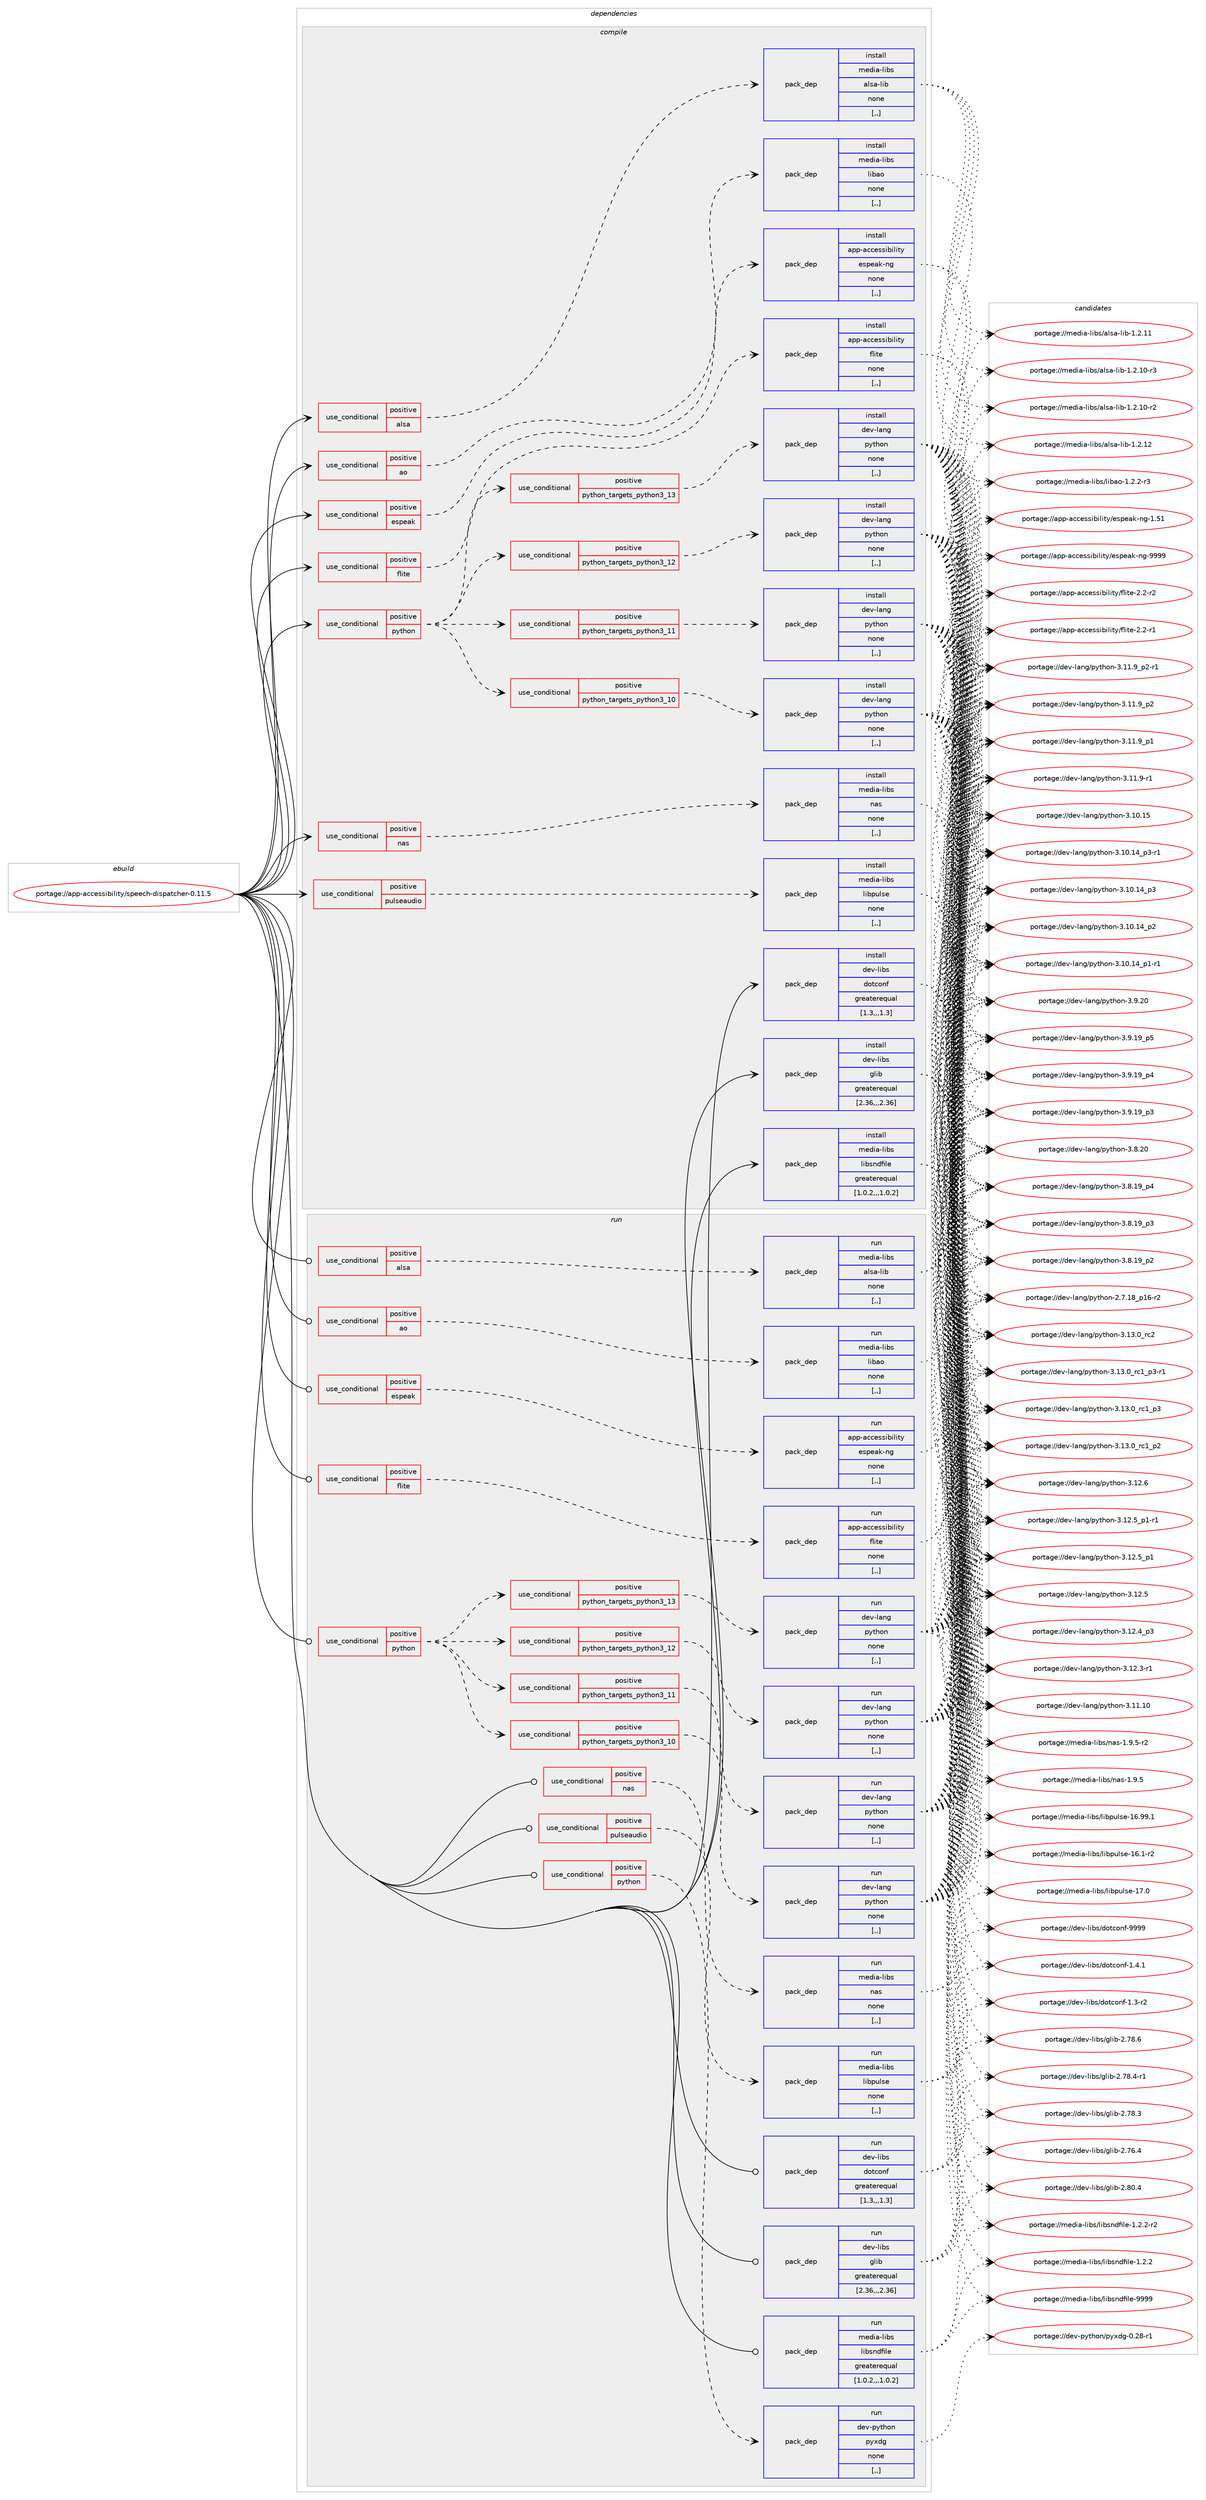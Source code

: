 digraph prolog {

# *************
# Graph options
# *************

newrank=true;
concentrate=true;
compound=true;
graph [rankdir=LR,fontname=Helvetica,fontsize=10,ranksep=1.5];#, ranksep=2.5, nodesep=0.2];
edge  [arrowhead=vee];
node  [fontname=Helvetica,fontsize=10];

# **********
# The ebuild
# **********

subgraph cluster_leftcol {
color=gray;
label=<<i>ebuild</i>>;
id [label="portage://app-accessibility/speech-dispatcher-0.11.5", color=red, width=4, href="../app-accessibility/speech-dispatcher-0.11.5.svg"];
}

# ****************
# The dependencies
# ****************

subgraph cluster_midcol {
color=gray;
label=<<i>dependencies</i>>;
subgraph cluster_compile {
fillcolor="#eeeeee";
style=filled;
label=<<i>compile</i>>;
subgraph cond129972 {
dependency494786 [label=<<TABLE BORDER="0" CELLBORDER="1" CELLSPACING="0" CELLPADDING="4"><TR><TD ROWSPAN="3" CELLPADDING="10">use_conditional</TD></TR><TR><TD>positive</TD></TR><TR><TD>alsa</TD></TR></TABLE>>, shape=none, color=red];
subgraph pack361211 {
dependency494787 [label=<<TABLE BORDER="0" CELLBORDER="1" CELLSPACING="0" CELLPADDING="4" WIDTH="220"><TR><TD ROWSPAN="6" CELLPADDING="30">pack_dep</TD></TR><TR><TD WIDTH="110">install</TD></TR><TR><TD>media-libs</TD></TR><TR><TD>alsa-lib</TD></TR><TR><TD>none</TD></TR><TR><TD>[,,]</TD></TR></TABLE>>, shape=none, color=blue];
}
dependency494786:e -> dependency494787:w [weight=20,style="dashed",arrowhead="vee"];
}
id:e -> dependency494786:w [weight=20,style="solid",arrowhead="vee"];
subgraph cond129973 {
dependency494788 [label=<<TABLE BORDER="0" CELLBORDER="1" CELLSPACING="0" CELLPADDING="4"><TR><TD ROWSPAN="3" CELLPADDING="10">use_conditional</TD></TR><TR><TD>positive</TD></TR><TR><TD>ao</TD></TR></TABLE>>, shape=none, color=red];
subgraph pack361212 {
dependency494789 [label=<<TABLE BORDER="0" CELLBORDER="1" CELLSPACING="0" CELLPADDING="4" WIDTH="220"><TR><TD ROWSPAN="6" CELLPADDING="30">pack_dep</TD></TR><TR><TD WIDTH="110">install</TD></TR><TR><TD>media-libs</TD></TR><TR><TD>libao</TD></TR><TR><TD>none</TD></TR><TR><TD>[,,]</TD></TR></TABLE>>, shape=none, color=blue];
}
dependency494788:e -> dependency494789:w [weight=20,style="dashed",arrowhead="vee"];
}
id:e -> dependency494788:w [weight=20,style="solid",arrowhead="vee"];
subgraph cond129974 {
dependency494790 [label=<<TABLE BORDER="0" CELLBORDER="1" CELLSPACING="0" CELLPADDING="4"><TR><TD ROWSPAN="3" CELLPADDING="10">use_conditional</TD></TR><TR><TD>positive</TD></TR><TR><TD>espeak</TD></TR></TABLE>>, shape=none, color=red];
subgraph pack361213 {
dependency494791 [label=<<TABLE BORDER="0" CELLBORDER="1" CELLSPACING="0" CELLPADDING="4" WIDTH="220"><TR><TD ROWSPAN="6" CELLPADDING="30">pack_dep</TD></TR><TR><TD WIDTH="110">install</TD></TR><TR><TD>app-accessibility</TD></TR><TR><TD>espeak-ng</TD></TR><TR><TD>none</TD></TR><TR><TD>[,,]</TD></TR></TABLE>>, shape=none, color=blue];
}
dependency494790:e -> dependency494791:w [weight=20,style="dashed",arrowhead="vee"];
}
id:e -> dependency494790:w [weight=20,style="solid",arrowhead="vee"];
subgraph cond129975 {
dependency494792 [label=<<TABLE BORDER="0" CELLBORDER="1" CELLSPACING="0" CELLPADDING="4"><TR><TD ROWSPAN="3" CELLPADDING="10">use_conditional</TD></TR><TR><TD>positive</TD></TR><TR><TD>flite</TD></TR></TABLE>>, shape=none, color=red];
subgraph pack361214 {
dependency494793 [label=<<TABLE BORDER="0" CELLBORDER="1" CELLSPACING="0" CELLPADDING="4" WIDTH="220"><TR><TD ROWSPAN="6" CELLPADDING="30">pack_dep</TD></TR><TR><TD WIDTH="110">install</TD></TR><TR><TD>app-accessibility</TD></TR><TR><TD>flite</TD></TR><TR><TD>none</TD></TR><TR><TD>[,,]</TD></TR></TABLE>>, shape=none, color=blue];
}
dependency494792:e -> dependency494793:w [weight=20,style="dashed",arrowhead="vee"];
}
id:e -> dependency494792:w [weight=20,style="solid",arrowhead="vee"];
subgraph cond129976 {
dependency494794 [label=<<TABLE BORDER="0" CELLBORDER="1" CELLSPACING="0" CELLPADDING="4"><TR><TD ROWSPAN="3" CELLPADDING="10">use_conditional</TD></TR><TR><TD>positive</TD></TR><TR><TD>nas</TD></TR></TABLE>>, shape=none, color=red];
subgraph pack361215 {
dependency494795 [label=<<TABLE BORDER="0" CELLBORDER="1" CELLSPACING="0" CELLPADDING="4" WIDTH="220"><TR><TD ROWSPAN="6" CELLPADDING="30">pack_dep</TD></TR><TR><TD WIDTH="110">install</TD></TR><TR><TD>media-libs</TD></TR><TR><TD>nas</TD></TR><TR><TD>none</TD></TR><TR><TD>[,,]</TD></TR></TABLE>>, shape=none, color=blue];
}
dependency494794:e -> dependency494795:w [weight=20,style="dashed",arrowhead="vee"];
}
id:e -> dependency494794:w [weight=20,style="solid",arrowhead="vee"];
subgraph cond129977 {
dependency494796 [label=<<TABLE BORDER="0" CELLBORDER="1" CELLSPACING="0" CELLPADDING="4"><TR><TD ROWSPAN="3" CELLPADDING="10">use_conditional</TD></TR><TR><TD>positive</TD></TR><TR><TD>pulseaudio</TD></TR></TABLE>>, shape=none, color=red];
subgraph pack361216 {
dependency494797 [label=<<TABLE BORDER="0" CELLBORDER="1" CELLSPACING="0" CELLPADDING="4" WIDTH="220"><TR><TD ROWSPAN="6" CELLPADDING="30">pack_dep</TD></TR><TR><TD WIDTH="110">install</TD></TR><TR><TD>media-libs</TD></TR><TR><TD>libpulse</TD></TR><TR><TD>none</TD></TR><TR><TD>[,,]</TD></TR></TABLE>>, shape=none, color=blue];
}
dependency494796:e -> dependency494797:w [weight=20,style="dashed",arrowhead="vee"];
}
id:e -> dependency494796:w [weight=20,style="solid",arrowhead="vee"];
subgraph cond129978 {
dependency494798 [label=<<TABLE BORDER="0" CELLBORDER="1" CELLSPACING="0" CELLPADDING="4"><TR><TD ROWSPAN="3" CELLPADDING="10">use_conditional</TD></TR><TR><TD>positive</TD></TR><TR><TD>python</TD></TR></TABLE>>, shape=none, color=red];
subgraph cond129979 {
dependency494799 [label=<<TABLE BORDER="0" CELLBORDER="1" CELLSPACING="0" CELLPADDING="4"><TR><TD ROWSPAN="3" CELLPADDING="10">use_conditional</TD></TR><TR><TD>positive</TD></TR><TR><TD>python_targets_python3_10</TD></TR></TABLE>>, shape=none, color=red];
subgraph pack361217 {
dependency494800 [label=<<TABLE BORDER="0" CELLBORDER="1" CELLSPACING="0" CELLPADDING="4" WIDTH="220"><TR><TD ROWSPAN="6" CELLPADDING="30">pack_dep</TD></TR><TR><TD WIDTH="110">install</TD></TR><TR><TD>dev-lang</TD></TR><TR><TD>python</TD></TR><TR><TD>none</TD></TR><TR><TD>[,,]</TD></TR></TABLE>>, shape=none, color=blue];
}
dependency494799:e -> dependency494800:w [weight=20,style="dashed",arrowhead="vee"];
}
dependency494798:e -> dependency494799:w [weight=20,style="dashed",arrowhead="vee"];
subgraph cond129980 {
dependency494801 [label=<<TABLE BORDER="0" CELLBORDER="1" CELLSPACING="0" CELLPADDING="4"><TR><TD ROWSPAN="3" CELLPADDING="10">use_conditional</TD></TR><TR><TD>positive</TD></TR><TR><TD>python_targets_python3_11</TD></TR></TABLE>>, shape=none, color=red];
subgraph pack361218 {
dependency494802 [label=<<TABLE BORDER="0" CELLBORDER="1" CELLSPACING="0" CELLPADDING="4" WIDTH="220"><TR><TD ROWSPAN="6" CELLPADDING="30">pack_dep</TD></TR><TR><TD WIDTH="110">install</TD></TR><TR><TD>dev-lang</TD></TR><TR><TD>python</TD></TR><TR><TD>none</TD></TR><TR><TD>[,,]</TD></TR></TABLE>>, shape=none, color=blue];
}
dependency494801:e -> dependency494802:w [weight=20,style="dashed",arrowhead="vee"];
}
dependency494798:e -> dependency494801:w [weight=20,style="dashed",arrowhead="vee"];
subgraph cond129981 {
dependency494803 [label=<<TABLE BORDER="0" CELLBORDER="1" CELLSPACING="0" CELLPADDING="4"><TR><TD ROWSPAN="3" CELLPADDING="10">use_conditional</TD></TR><TR><TD>positive</TD></TR><TR><TD>python_targets_python3_12</TD></TR></TABLE>>, shape=none, color=red];
subgraph pack361219 {
dependency494804 [label=<<TABLE BORDER="0" CELLBORDER="1" CELLSPACING="0" CELLPADDING="4" WIDTH="220"><TR><TD ROWSPAN="6" CELLPADDING="30">pack_dep</TD></TR><TR><TD WIDTH="110">install</TD></TR><TR><TD>dev-lang</TD></TR><TR><TD>python</TD></TR><TR><TD>none</TD></TR><TR><TD>[,,]</TD></TR></TABLE>>, shape=none, color=blue];
}
dependency494803:e -> dependency494804:w [weight=20,style="dashed",arrowhead="vee"];
}
dependency494798:e -> dependency494803:w [weight=20,style="dashed",arrowhead="vee"];
subgraph cond129982 {
dependency494805 [label=<<TABLE BORDER="0" CELLBORDER="1" CELLSPACING="0" CELLPADDING="4"><TR><TD ROWSPAN="3" CELLPADDING="10">use_conditional</TD></TR><TR><TD>positive</TD></TR><TR><TD>python_targets_python3_13</TD></TR></TABLE>>, shape=none, color=red];
subgraph pack361220 {
dependency494806 [label=<<TABLE BORDER="0" CELLBORDER="1" CELLSPACING="0" CELLPADDING="4" WIDTH="220"><TR><TD ROWSPAN="6" CELLPADDING="30">pack_dep</TD></TR><TR><TD WIDTH="110">install</TD></TR><TR><TD>dev-lang</TD></TR><TR><TD>python</TD></TR><TR><TD>none</TD></TR><TR><TD>[,,]</TD></TR></TABLE>>, shape=none, color=blue];
}
dependency494805:e -> dependency494806:w [weight=20,style="dashed",arrowhead="vee"];
}
dependency494798:e -> dependency494805:w [weight=20,style="dashed",arrowhead="vee"];
}
id:e -> dependency494798:w [weight=20,style="solid",arrowhead="vee"];
subgraph pack361221 {
dependency494807 [label=<<TABLE BORDER="0" CELLBORDER="1" CELLSPACING="0" CELLPADDING="4" WIDTH="220"><TR><TD ROWSPAN="6" CELLPADDING="30">pack_dep</TD></TR><TR><TD WIDTH="110">install</TD></TR><TR><TD>dev-libs</TD></TR><TR><TD>dotconf</TD></TR><TR><TD>greaterequal</TD></TR><TR><TD>[1.3,,,1.3]</TD></TR></TABLE>>, shape=none, color=blue];
}
id:e -> dependency494807:w [weight=20,style="solid",arrowhead="vee"];
subgraph pack361222 {
dependency494808 [label=<<TABLE BORDER="0" CELLBORDER="1" CELLSPACING="0" CELLPADDING="4" WIDTH="220"><TR><TD ROWSPAN="6" CELLPADDING="30">pack_dep</TD></TR><TR><TD WIDTH="110">install</TD></TR><TR><TD>dev-libs</TD></TR><TR><TD>glib</TD></TR><TR><TD>greaterequal</TD></TR><TR><TD>[2.36,,,2.36]</TD></TR></TABLE>>, shape=none, color=blue];
}
id:e -> dependency494808:w [weight=20,style="solid",arrowhead="vee"];
subgraph pack361223 {
dependency494809 [label=<<TABLE BORDER="0" CELLBORDER="1" CELLSPACING="0" CELLPADDING="4" WIDTH="220"><TR><TD ROWSPAN="6" CELLPADDING="30">pack_dep</TD></TR><TR><TD WIDTH="110">install</TD></TR><TR><TD>media-libs</TD></TR><TR><TD>libsndfile</TD></TR><TR><TD>greaterequal</TD></TR><TR><TD>[1.0.2,,,1.0.2]</TD></TR></TABLE>>, shape=none, color=blue];
}
id:e -> dependency494809:w [weight=20,style="solid",arrowhead="vee"];
}
subgraph cluster_compileandrun {
fillcolor="#eeeeee";
style=filled;
label=<<i>compile and run</i>>;
}
subgraph cluster_run {
fillcolor="#eeeeee";
style=filled;
label=<<i>run</i>>;
subgraph cond129983 {
dependency494810 [label=<<TABLE BORDER="0" CELLBORDER="1" CELLSPACING="0" CELLPADDING="4"><TR><TD ROWSPAN="3" CELLPADDING="10">use_conditional</TD></TR><TR><TD>positive</TD></TR><TR><TD>alsa</TD></TR></TABLE>>, shape=none, color=red];
subgraph pack361224 {
dependency494811 [label=<<TABLE BORDER="0" CELLBORDER="1" CELLSPACING="0" CELLPADDING="4" WIDTH="220"><TR><TD ROWSPAN="6" CELLPADDING="30">pack_dep</TD></TR><TR><TD WIDTH="110">run</TD></TR><TR><TD>media-libs</TD></TR><TR><TD>alsa-lib</TD></TR><TR><TD>none</TD></TR><TR><TD>[,,]</TD></TR></TABLE>>, shape=none, color=blue];
}
dependency494810:e -> dependency494811:w [weight=20,style="dashed",arrowhead="vee"];
}
id:e -> dependency494810:w [weight=20,style="solid",arrowhead="odot"];
subgraph cond129984 {
dependency494812 [label=<<TABLE BORDER="0" CELLBORDER="1" CELLSPACING="0" CELLPADDING="4"><TR><TD ROWSPAN="3" CELLPADDING="10">use_conditional</TD></TR><TR><TD>positive</TD></TR><TR><TD>ao</TD></TR></TABLE>>, shape=none, color=red];
subgraph pack361225 {
dependency494813 [label=<<TABLE BORDER="0" CELLBORDER="1" CELLSPACING="0" CELLPADDING="4" WIDTH="220"><TR><TD ROWSPAN="6" CELLPADDING="30">pack_dep</TD></TR><TR><TD WIDTH="110">run</TD></TR><TR><TD>media-libs</TD></TR><TR><TD>libao</TD></TR><TR><TD>none</TD></TR><TR><TD>[,,]</TD></TR></TABLE>>, shape=none, color=blue];
}
dependency494812:e -> dependency494813:w [weight=20,style="dashed",arrowhead="vee"];
}
id:e -> dependency494812:w [weight=20,style="solid",arrowhead="odot"];
subgraph cond129985 {
dependency494814 [label=<<TABLE BORDER="0" CELLBORDER="1" CELLSPACING="0" CELLPADDING="4"><TR><TD ROWSPAN="3" CELLPADDING="10">use_conditional</TD></TR><TR><TD>positive</TD></TR><TR><TD>espeak</TD></TR></TABLE>>, shape=none, color=red];
subgraph pack361226 {
dependency494815 [label=<<TABLE BORDER="0" CELLBORDER="1" CELLSPACING="0" CELLPADDING="4" WIDTH="220"><TR><TD ROWSPAN="6" CELLPADDING="30">pack_dep</TD></TR><TR><TD WIDTH="110">run</TD></TR><TR><TD>app-accessibility</TD></TR><TR><TD>espeak-ng</TD></TR><TR><TD>none</TD></TR><TR><TD>[,,]</TD></TR></TABLE>>, shape=none, color=blue];
}
dependency494814:e -> dependency494815:w [weight=20,style="dashed",arrowhead="vee"];
}
id:e -> dependency494814:w [weight=20,style="solid",arrowhead="odot"];
subgraph cond129986 {
dependency494816 [label=<<TABLE BORDER="0" CELLBORDER="1" CELLSPACING="0" CELLPADDING="4"><TR><TD ROWSPAN="3" CELLPADDING="10">use_conditional</TD></TR><TR><TD>positive</TD></TR><TR><TD>flite</TD></TR></TABLE>>, shape=none, color=red];
subgraph pack361227 {
dependency494817 [label=<<TABLE BORDER="0" CELLBORDER="1" CELLSPACING="0" CELLPADDING="4" WIDTH="220"><TR><TD ROWSPAN="6" CELLPADDING="30">pack_dep</TD></TR><TR><TD WIDTH="110">run</TD></TR><TR><TD>app-accessibility</TD></TR><TR><TD>flite</TD></TR><TR><TD>none</TD></TR><TR><TD>[,,]</TD></TR></TABLE>>, shape=none, color=blue];
}
dependency494816:e -> dependency494817:w [weight=20,style="dashed",arrowhead="vee"];
}
id:e -> dependency494816:w [weight=20,style="solid",arrowhead="odot"];
subgraph cond129987 {
dependency494818 [label=<<TABLE BORDER="0" CELLBORDER="1" CELLSPACING="0" CELLPADDING="4"><TR><TD ROWSPAN="3" CELLPADDING="10">use_conditional</TD></TR><TR><TD>positive</TD></TR><TR><TD>nas</TD></TR></TABLE>>, shape=none, color=red];
subgraph pack361228 {
dependency494819 [label=<<TABLE BORDER="0" CELLBORDER="1" CELLSPACING="0" CELLPADDING="4" WIDTH="220"><TR><TD ROWSPAN="6" CELLPADDING="30">pack_dep</TD></TR><TR><TD WIDTH="110">run</TD></TR><TR><TD>media-libs</TD></TR><TR><TD>nas</TD></TR><TR><TD>none</TD></TR><TR><TD>[,,]</TD></TR></TABLE>>, shape=none, color=blue];
}
dependency494818:e -> dependency494819:w [weight=20,style="dashed",arrowhead="vee"];
}
id:e -> dependency494818:w [weight=20,style="solid",arrowhead="odot"];
subgraph cond129988 {
dependency494820 [label=<<TABLE BORDER="0" CELLBORDER="1" CELLSPACING="0" CELLPADDING="4"><TR><TD ROWSPAN="3" CELLPADDING="10">use_conditional</TD></TR><TR><TD>positive</TD></TR><TR><TD>pulseaudio</TD></TR></TABLE>>, shape=none, color=red];
subgraph pack361229 {
dependency494821 [label=<<TABLE BORDER="0" CELLBORDER="1" CELLSPACING="0" CELLPADDING="4" WIDTH="220"><TR><TD ROWSPAN="6" CELLPADDING="30">pack_dep</TD></TR><TR><TD WIDTH="110">run</TD></TR><TR><TD>media-libs</TD></TR><TR><TD>libpulse</TD></TR><TR><TD>none</TD></TR><TR><TD>[,,]</TD></TR></TABLE>>, shape=none, color=blue];
}
dependency494820:e -> dependency494821:w [weight=20,style="dashed",arrowhead="vee"];
}
id:e -> dependency494820:w [weight=20,style="solid",arrowhead="odot"];
subgraph cond129989 {
dependency494822 [label=<<TABLE BORDER="0" CELLBORDER="1" CELLSPACING="0" CELLPADDING="4"><TR><TD ROWSPAN="3" CELLPADDING="10">use_conditional</TD></TR><TR><TD>positive</TD></TR><TR><TD>python</TD></TR></TABLE>>, shape=none, color=red];
subgraph cond129990 {
dependency494823 [label=<<TABLE BORDER="0" CELLBORDER="1" CELLSPACING="0" CELLPADDING="4"><TR><TD ROWSPAN="3" CELLPADDING="10">use_conditional</TD></TR><TR><TD>positive</TD></TR><TR><TD>python_targets_python3_10</TD></TR></TABLE>>, shape=none, color=red];
subgraph pack361230 {
dependency494824 [label=<<TABLE BORDER="0" CELLBORDER="1" CELLSPACING="0" CELLPADDING="4" WIDTH="220"><TR><TD ROWSPAN="6" CELLPADDING="30">pack_dep</TD></TR><TR><TD WIDTH="110">run</TD></TR><TR><TD>dev-lang</TD></TR><TR><TD>python</TD></TR><TR><TD>none</TD></TR><TR><TD>[,,]</TD></TR></TABLE>>, shape=none, color=blue];
}
dependency494823:e -> dependency494824:w [weight=20,style="dashed",arrowhead="vee"];
}
dependency494822:e -> dependency494823:w [weight=20,style="dashed",arrowhead="vee"];
subgraph cond129991 {
dependency494825 [label=<<TABLE BORDER="0" CELLBORDER="1" CELLSPACING="0" CELLPADDING="4"><TR><TD ROWSPAN="3" CELLPADDING="10">use_conditional</TD></TR><TR><TD>positive</TD></TR><TR><TD>python_targets_python3_11</TD></TR></TABLE>>, shape=none, color=red];
subgraph pack361231 {
dependency494826 [label=<<TABLE BORDER="0" CELLBORDER="1" CELLSPACING="0" CELLPADDING="4" WIDTH="220"><TR><TD ROWSPAN="6" CELLPADDING="30">pack_dep</TD></TR><TR><TD WIDTH="110">run</TD></TR><TR><TD>dev-lang</TD></TR><TR><TD>python</TD></TR><TR><TD>none</TD></TR><TR><TD>[,,]</TD></TR></TABLE>>, shape=none, color=blue];
}
dependency494825:e -> dependency494826:w [weight=20,style="dashed",arrowhead="vee"];
}
dependency494822:e -> dependency494825:w [weight=20,style="dashed",arrowhead="vee"];
subgraph cond129992 {
dependency494827 [label=<<TABLE BORDER="0" CELLBORDER="1" CELLSPACING="0" CELLPADDING="4"><TR><TD ROWSPAN="3" CELLPADDING="10">use_conditional</TD></TR><TR><TD>positive</TD></TR><TR><TD>python_targets_python3_12</TD></TR></TABLE>>, shape=none, color=red];
subgraph pack361232 {
dependency494828 [label=<<TABLE BORDER="0" CELLBORDER="1" CELLSPACING="0" CELLPADDING="4" WIDTH="220"><TR><TD ROWSPAN="6" CELLPADDING="30">pack_dep</TD></TR><TR><TD WIDTH="110">run</TD></TR><TR><TD>dev-lang</TD></TR><TR><TD>python</TD></TR><TR><TD>none</TD></TR><TR><TD>[,,]</TD></TR></TABLE>>, shape=none, color=blue];
}
dependency494827:e -> dependency494828:w [weight=20,style="dashed",arrowhead="vee"];
}
dependency494822:e -> dependency494827:w [weight=20,style="dashed",arrowhead="vee"];
subgraph cond129993 {
dependency494829 [label=<<TABLE BORDER="0" CELLBORDER="1" CELLSPACING="0" CELLPADDING="4"><TR><TD ROWSPAN="3" CELLPADDING="10">use_conditional</TD></TR><TR><TD>positive</TD></TR><TR><TD>python_targets_python3_13</TD></TR></TABLE>>, shape=none, color=red];
subgraph pack361233 {
dependency494830 [label=<<TABLE BORDER="0" CELLBORDER="1" CELLSPACING="0" CELLPADDING="4" WIDTH="220"><TR><TD ROWSPAN="6" CELLPADDING="30">pack_dep</TD></TR><TR><TD WIDTH="110">run</TD></TR><TR><TD>dev-lang</TD></TR><TR><TD>python</TD></TR><TR><TD>none</TD></TR><TR><TD>[,,]</TD></TR></TABLE>>, shape=none, color=blue];
}
dependency494829:e -> dependency494830:w [weight=20,style="dashed",arrowhead="vee"];
}
dependency494822:e -> dependency494829:w [weight=20,style="dashed",arrowhead="vee"];
}
id:e -> dependency494822:w [weight=20,style="solid",arrowhead="odot"];
subgraph cond129994 {
dependency494831 [label=<<TABLE BORDER="0" CELLBORDER="1" CELLSPACING="0" CELLPADDING="4"><TR><TD ROWSPAN="3" CELLPADDING="10">use_conditional</TD></TR><TR><TD>positive</TD></TR><TR><TD>python</TD></TR></TABLE>>, shape=none, color=red];
subgraph pack361234 {
dependency494832 [label=<<TABLE BORDER="0" CELLBORDER="1" CELLSPACING="0" CELLPADDING="4" WIDTH="220"><TR><TD ROWSPAN="6" CELLPADDING="30">pack_dep</TD></TR><TR><TD WIDTH="110">run</TD></TR><TR><TD>dev-python</TD></TR><TR><TD>pyxdg</TD></TR><TR><TD>none</TD></TR><TR><TD>[,,]</TD></TR></TABLE>>, shape=none, color=blue];
}
dependency494831:e -> dependency494832:w [weight=20,style="dashed",arrowhead="vee"];
}
id:e -> dependency494831:w [weight=20,style="solid",arrowhead="odot"];
subgraph pack361235 {
dependency494833 [label=<<TABLE BORDER="0" CELLBORDER="1" CELLSPACING="0" CELLPADDING="4" WIDTH="220"><TR><TD ROWSPAN="6" CELLPADDING="30">pack_dep</TD></TR><TR><TD WIDTH="110">run</TD></TR><TR><TD>dev-libs</TD></TR><TR><TD>dotconf</TD></TR><TR><TD>greaterequal</TD></TR><TR><TD>[1.3,,,1.3]</TD></TR></TABLE>>, shape=none, color=blue];
}
id:e -> dependency494833:w [weight=20,style="solid",arrowhead="odot"];
subgraph pack361236 {
dependency494834 [label=<<TABLE BORDER="0" CELLBORDER="1" CELLSPACING="0" CELLPADDING="4" WIDTH="220"><TR><TD ROWSPAN="6" CELLPADDING="30">pack_dep</TD></TR><TR><TD WIDTH="110">run</TD></TR><TR><TD>dev-libs</TD></TR><TR><TD>glib</TD></TR><TR><TD>greaterequal</TD></TR><TR><TD>[2.36,,,2.36]</TD></TR></TABLE>>, shape=none, color=blue];
}
id:e -> dependency494834:w [weight=20,style="solid",arrowhead="odot"];
subgraph pack361237 {
dependency494835 [label=<<TABLE BORDER="0" CELLBORDER="1" CELLSPACING="0" CELLPADDING="4" WIDTH="220"><TR><TD ROWSPAN="6" CELLPADDING="30">pack_dep</TD></TR><TR><TD WIDTH="110">run</TD></TR><TR><TD>media-libs</TD></TR><TR><TD>libsndfile</TD></TR><TR><TD>greaterequal</TD></TR><TR><TD>[1.0.2,,,1.0.2]</TD></TR></TABLE>>, shape=none, color=blue];
}
id:e -> dependency494835:w [weight=20,style="solid",arrowhead="odot"];
}
}

# **************
# The candidates
# **************

subgraph cluster_choices {
rank=same;
color=gray;
label=<<i>candidates</i>>;

subgraph choice361211 {
color=black;
nodesep=1;
choice109101100105974510810598115479710811597451081059845494650464950 [label="portage://media-libs/alsa-lib-1.2.12", color=red, width=4,href="../media-libs/alsa-lib-1.2.12.svg"];
choice109101100105974510810598115479710811597451081059845494650464949 [label="portage://media-libs/alsa-lib-1.2.11", color=red, width=4,href="../media-libs/alsa-lib-1.2.11.svg"];
choice1091011001059745108105981154797108115974510810598454946504649484511451 [label="portage://media-libs/alsa-lib-1.2.10-r3", color=red, width=4,href="../media-libs/alsa-lib-1.2.10-r3.svg"];
choice1091011001059745108105981154797108115974510810598454946504649484511450 [label="portage://media-libs/alsa-lib-1.2.10-r2", color=red, width=4,href="../media-libs/alsa-lib-1.2.10-r2.svg"];
dependency494787:e -> choice109101100105974510810598115479710811597451081059845494650464950:w [style=dotted,weight="100"];
dependency494787:e -> choice109101100105974510810598115479710811597451081059845494650464949:w [style=dotted,weight="100"];
dependency494787:e -> choice1091011001059745108105981154797108115974510810598454946504649484511451:w [style=dotted,weight="100"];
dependency494787:e -> choice1091011001059745108105981154797108115974510810598454946504649484511450:w [style=dotted,weight="100"];
}
subgraph choice361212 {
color=black;
nodesep=1;
choice1091011001059745108105981154710810598971114549465046504511451 [label="portage://media-libs/libao-1.2.2-r3", color=red, width=4,href="../media-libs/libao-1.2.2-r3.svg"];
dependency494789:e -> choice1091011001059745108105981154710810598971114549465046504511451:w [style=dotted,weight="100"];
}
subgraph choice361213 {
color=black;
nodesep=1;
choice9711211245979999101115115105981051081051161214710111511210197107451101034557575757 [label="portage://app-accessibility/espeak-ng-9999", color=red, width=4,href="../app-accessibility/espeak-ng-9999.svg"];
choice9711211245979999101115115105981051081051161214710111511210197107451101034549465349 [label="portage://app-accessibility/espeak-ng-1.51", color=red, width=4,href="../app-accessibility/espeak-ng-1.51.svg"];
dependency494791:e -> choice9711211245979999101115115105981051081051161214710111511210197107451101034557575757:w [style=dotted,weight="100"];
dependency494791:e -> choice9711211245979999101115115105981051081051161214710111511210197107451101034549465349:w [style=dotted,weight="100"];
}
subgraph choice361214 {
color=black;
nodesep=1;
choice97112112459799991011151151059810510810511612147102108105116101455046504511450 [label="portage://app-accessibility/flite-2.2-r2", color=red, width=4,href="../app-accessibility/flite-2.2-r2.svg"];
choice97112112459799991011151151059810510810511612147102108105116101455046504511449 [label="portage://app-accessibility/flite-2.2-r1", color=red, width=4,href="../app-accessibility/flite-2.2-r1.svg"];
dependency494793:e -> choice97112112459799991011151151059810510810511612147102108105116101455046504511450:w [style=dotted,weight="100"];
dependency494793:e -> choice97112112459799991011151151059810510810511612147102108105116101455046504511449:w [style=dotted,weight="100"];
}
subgraph choice361215 {
color=black;
nodesep=1;
choice10910110010597451081059811547110971154549465746534511450 [label="portage://media-libs/nas-1.9.5-r2", color=red, width=4,href="../media-libs/nas-1.9.5-r2.svg"];
choice1091011001059745108105981154711097115454946574653 [label="portage://media-libs/nas-1.9.5", color=red, width=4,href="../media-libs/nas-1.9.5.svg"];
dependency494795:e -> choice10910110010597451081059811547110971154549465746534511450:w [style=dotted,weight="100"];
dependency494795:e -> choice1091011001059745108105981154711097115454946574653:w [style=dotted,weight="100"];
}
subgraph choice361216 {
color=black;
nodesep=1;
choice10910110010597451081059811547108105981121171081151014549554648 [label="portage://media-libs/libpulse-17.0", color=red, width=4,href="../media-libs/libpulse-17.0.svg"];
choice10910110010597451081059811547108105981121171081151014549544657574649 [label="portage://media-libs/libpulse-16.99.1", color=red, width=4,href="../media-libs/libpulse-16.99.1.svg"];
choice109101100105974510810598115471081059811211710811510145495446494511450 [label="portage://media-libs/libpulse-16.1-r2", color=red, width=4,href="../media-libs/libpulse-16.1-r2.svg"];
dependency494797:e -> choice10910110010597451081059811547108105981121171081151014549554648:w [style=dotted,weight="100"];
dependency494797:e -> choice10910110010597451081059811547108105981121171081151014549544657574649:w [style=dotted,weight="100"];
dependency494797:e -> choice109101100105974510810598115471081059811211710811510145495446494511450:w [style=dotted,weight="100"];
}
subgraph choice361217 {
color=black;
nodesep=1;
choice10010111845108971101034711212111610411111045514649514648951149950 [label="portage://dev-lang/python-3.13.0_rc2", color=red, width=4,href="../dev-lang/python-3.13.0_rc2.svg"];
choice1001011184510897110103471121211161041111104551464951464895114994995112514511449 [label="portage://dev-lang/python-3.13.0_rc1_p3-r1", color=red, width=4,href="../dev-lang/python-3.13.0_rc1_p3-r1.svg"];
choice100101118451089711010347112121116104111110455146495146489511499499511251 [label="portage://dev-lang/python-3.13.0_rc1_p3", color=red, width=4,href="../dev-lang/python-3.13.0_rc1_p3.svg"];
choice100101118451089711010347112121116104111110455146495146489511499499511250 [label="portage://dev-lang/python-3.13.0_rc1_p2", color=red, width=4,href="../dev-lang/python-3.13.0_rc1_p2.svg"];
choice10010111845108971101034711212111610411111045514649504654 [label="portage://dev-lang/python-3.12.6", color=red, width=4,href="../dev-lang/python-3.12.6.svg"];
choice1001011184510897110103471121211161041111104551464950465395112494511449 [label="portage://dev-lang/python-3.12.5_p1-r1", color=red, width=4,href="../dev-lang/python-3.12.5_p1-r1.svg"];
choice100101118451089711010347112121116104111110455146495046539511249 [label="portage://dev-lang/python-3.12.5_p1", color=red, width=4,href="../dev-lang/python-3.12.5_p1.svg"];
choice10010111845108971101034711212111610411111045514649504653 [label="portage://dev-lang/python-3.12.5", color=red, width=4,href="../dev-lang/python-3.12.5.svg"];
choice100101118451089711010347112121116104111110455146495046529511251 [label="portage://dev-lang/python-3.12.4_p3", color=red, width=4,href="../dev-lang/python-3.12.4_p3.svg"];
choice100101118451089711010347112121116104111110455146495046514511449 [label="portage://dev-lang/python-3.12.3-r1", color=red, width=4,href="../dev-lang/python-3.12.3-r1.svg"];
choice1001011184510897110103471121211161041111104551464949464948 [label="portage://dev-lang/python-3.11.10", color=red, width=4,href="../dev-lang/python-3.11.10.svg"];
choice1001011184510897110103471121211161041111104551464949465795112504511449 [label="portage://dev-lang/python-3.11.9_p2-r1", color=red, width=4,href="../dev-lang/python-3.11.9_p2-r1.svg"];
choice100101118451089711010347112121116104111110455146494946579511250 [label="portage://dev-lang/python-3.11.9_p2", color=red, width=4,href="../dev-lang/python-3.11.9_p2.svg"];
choice100101118451089711010347112121116104111110455146494946579511249 [label="portage://dev-lang/python-3.11.9_p1", color=red, width=4,href="../dev-lang/python-3.11.9_p1.svg"];
choice100101118451089711010347112121116104111110455146494946574511449 [label="portage://dev-lang/python-3.11.9-r1", color=red, width=4,href="../dev-lang/python-3.11.9-r1.svg"];
choice1001011184510897110103471121211161041111104551464948464953 [label="portage://dev-lang/python-3.10.15", color=red, width=4,href="../dev-lang/python-3.10.15.svg"];
choice100101118451089711010347112121116104111110455146494846495295112514511449 [label="portage://dev-lang/python-3.10.14_p3-r1", color=red, width=4,href="../dev-lang/python-3.10.14_p3-r1.svg"];
choice10010111845108971101034711212111610411111045514649484649529511251 [label="portage://dev-lang/python-3.10.14_p3", color=red, width=4,href="../dev-lang/python-3.10.14_p3.svg"];
choice10010111845108971101034711212111610411111045514649484649529511250 [label="portage://dev-lang/python-3.10.14_p2", color=red, width=4,href="../dev-lang/python-3.10.14_p2.svg"];
choice100101118451089711010347112121116104111110455146494846495295112494511449 [label="portage://dev-lang/python-3.10.14_p1-r1", color=red, width=4,href="../dev-lang/python-3.10.14_p1-r1.svg"];
choice10010111845108971101034711212111610411111045514657465048 [label="portage://dev-lang/python-3.9.20", color=red, width=4,href="../dev-lang/python-3.9.20.svg"];
choice100101118451089711010347112121116104111110455146574649579511253 [label="portage://dev-lang/python-3.9.19_p5", color=red, width=4,href="../dev-lang/python-3.9.19_p5.svg"];
choice100101118451089711010347112121116104111110455146574649579511252 [label="portage://dev-lang/python-3.9.19_p4", color=red, width=4,href="../dev-lang/python-3.9.19_p4.svg"];
choice100101118451089711010347112121116104111110455146574649579511251 [label="portage://dev-lang/python-3.9.19_p3", color=red, width=4,href="../dev-lang/python-3.9.19_p3.svg"];
choice10010111845108971101034711212111610411111045514656465048 [label="portage://dev-lang/python-3.8.20", color=red, width=4,href="../dev-lang/python-3.8.20.svg"];
choice100101118451089711010347112121116104111110455146564649579511252 [label="portage://dev-lang/python-3.8.19_p4", color=red, width=4,href="../dev-lang/python-3.8.19_p4.svg"];
choice100101118451089711010347112121116104111110455146564649579511251 [label="portage://dev-lang/python-3.8.19_p3", color=red, width=4,href="../dev-lang/python-3.8.19_p3.svg"];
choice100101118451089711010347112121116104111110455146564649579511250 [label="portage://dev-lang/python-3.8.19_p2", color=red, width=4,href="../dev-lang/python-3.8.19_p2.svg"];
choice100101118451089711010347112121116104111110455046554649569511249544511450 [label="portage://dev-lang/python-2.7.18_p16-r2", color=red, width=4,href="../dev-lang/python-2.7.18_p16-r2.svg"];
dependency494800:e -> choice10010111845108971101034711212111610411111045514649514648951149950:w [style=dotted,weight="100"];
dependency494800:e -> choice1001011184510897110103471121211161041111104551464951464895114994995112514511449:w [style=dotted,weight="100"];
dependency494800:e -> choice100101118451089711010347112121116104111110455146495146489511499499511251:w [style=dotted,weight="100"];
dependency494800:e -> choice100101118451089711010347112121116104111110455146495146489511499499511250:w [style=dotted,weight="100"];
dependency494800:e -> choice10010111845108971101034711212111610411111045514649504654:w [style=dotted,weight="100"];
dependency494800:e -> choice1001011184510897110103471121211161041111104551464950465395112494511449:w [style=dotted,weight="100"];
dependency494800:e -> choice100101118451089711010347112121116104111110455146495046539511249:w [style=dotted,weight="100"];
dependency494800:e -> choice10010111845108971101034711212111610411111045514649504653:w [style=dotted,weight="100"];
dependency494800:e -> choice100101118451089711010347112121116104111110455146495046529511251:w [style=dotted,weight="100"];
dependency494800:e -> choice100101118451089711010347112121116104111110455146495046514511449:w [style=dotted,weight="100"];
dependency494800:e -> choice1001011184510897110103471121211161041111104551464949464948:w [style=dotted,weight="100"];
dependency494800:e -> choice1001011184510897110103471121211161041111104551464949465795112504511449:w [style=dotted,weight="100"];
dependency494800:e -> choice100101118451089711010347112121116104111110455146494946579511250:w [style=dotted,weight="100"];
dependency494800:e -> choice100101118451089711010347112121116104111110455146494946579511249:w [style=dotted,weight="100"];
dependency494800:e -> choice100101118451089711010347112121116104111110455146494946574511449:w [style=dotted,weight="100"];
dependency494800:e -> choice1001011184510897110103471121211161041111104551464948464953:w [style=dotted,weight="100"];
dependency494800:e -> choice100101118451089711010347112121116104111110455146494846495295112514511449:w [style=dotted,weight="100"];
dependency494800:e -> choice10010111845108971101034711212111610411111045514649484649529511251:w [style=dotted,weight="100"];
dependency494800:e -> choice10010111845108971101034711212111610411111045514649484649529511250:w [style=dotted,weight="100"];
dependency494800:e -> choice100101118451089711010347112121116104111110455146494846495295112494511449:w [style=dotted,weight="100"];
dependency494800:e -> choice10010111845108971101034711212111610411111045514657465048:w [style=dotted,weight="100"];
dependency494800:e -> choice100101118451089711010347112121116104111110455146574649579511253:w [style=dotted,weight="100"];
dependency494800:e -> choice100101118451089711010347112121116104111110455146574649579511252:w [style=dotted,weight="100"];
dependency494800:e -> choice100101118451089711010347112121116104111110455146574649579511251:w [style=dotted,weight="100"];
dependency494800:e -> choice10010111845108971101034711212111610411111045514656465048:w [style=dotted,weight="100"];
dependency494800:e -> choice100101118451089711010347112121116104111110455146564649579511252:w [style=dotted,weight="100"];
dependency494800:e -> choice100101118451089711010347112121116104111110455146564649579511251:w [style=dotted,weight="100"];
dependency494800:e -> choice100101118451089711010347112121116104111110455146564649579511250:w [style=dotted,weight="100"];
dependency494800:e -> choice100101118451089711010347112121116104111110455046554649569511249544511450:w [style=dotted,weight="100"];
}
subgraph choice361218 {
color=black;
nodesep=1;
choice10010111845108971101034711212111610411111045514649514648951149950 [label="portage://dev-lang/python-3.13.0_rc2", color=red, width=4,href="../dev-lang/python-3.13.0_rc2.svg"];
choice1001011184510897110103471121211161041111104551464951464895114994995112514511449 [label="portage://dev-lang/python-3.13.0_rc1_p3-r1", color=red, width=4,href="../dev-lang/python-3.13.0_rc1_p3-r1.svg"];
choice100101118451089711010347112121116104111110455146495146489511499499511251 [label="portage://dev-lang/python-3.13.0_rc1_p3", color=red, width=4,href="../dev-lang/python-3.13.0_rc1_p3.svg"];
choice100101118451089711010347112121116104111110455146495146489511499499511250 [label="portage://dev-lang/python-3.13.0_rc1_p2", color=red, width=4,href="../dev-lang/python-3.13.0_rc1_p2.svg"];
choice10010111845108971101034711212111610411111045514649504654 [label="portage://dev-lang/python-3.12.6", color=red, width=4,href="../dev-lang/python-3.12.6.svg"];
choice1001011184510897110103471121211161041111104551464950465395112494511449 [label="portage://dev-lang/python-3.12.5_p1-r1", color=red, width=4,href="../dev-lang/python-3.12.5_p1-r1.svg"];
choice100101118451089711010347112121116104111110455146495046539511249 [label="portage://dev-lang/python-3.12.5_p1", color=red, width=4,href="../dev-lang/python-3.12.5_p1.svg"];
choice10010111845108971101034711212111610411111045514649504653 [label="portage://dev-lang/python-3.12.5", color=red, width=4,href="../dev-lang/python-3.12.5.svg"];
choice100101118451089711010347112121116104111110455146495046529511251 [label="portage://dev-lang/python-3.12.4_p3", color=red, width=4,href="../dev-lang/python-3.12.4_p3.svg"];
choice100101118451089711010347112121116104111110455146495046514511449 [label="portage://dev-lang/python-3.12.3-r1", color=red, width=4,href="../dev-lang/python-3.12.3-r1.svg"];
choice1001011184510897110103471121211161041111104551464949464948 [label="portage://dev-lang/python-3.11.10", color=red, width=4,href="../dev-lang/python-3.11.10.svg"];
choice1001011184510897110103471121211161041111104551464949465795112504511449 [label="portage://dev-lang/python-3.11.9_p2-r1", color=red, width=4,href="../dev-lang/python-3.11.9_p2-r1.svg"];
choice100101118451089711010347112121116104111110455146494946579511250 [label="portage://dev-lang/python-3.11.9_p2", color=red, width=4,href="../dev-lang/python-3.11.9_p2.svg"];
choice100101118451089711010347112121116104111110455146494946579511249 [label="portage://dev-lang/python-3.11.9_p1", color=red, width=4,href="../dev-lang/python-3.11.9_p1.svg"];
choice100101118451089711010347112121116104111110455146494946574511449 [label="portage://dev-lang/python-3.11.9-r1", color=red, width=4,href="../dev-lang/python-3.11.9-r1.svg"];
choice1001011184510897110103471121211161041111104551464948464953 [label="portage://dev-lang/python-3.10.15", color=red, width=4,href="../dev-lang/python-3.10.15.svg"];
choice100101118451089711010347112121116104111110455146494846495295112514511449 [label="portage://dev-lang/python-3.10.14_p3-r1", color=red, width=4,href="../dev-lang/python-3.10.14_p3-r1.svg"];
choice10010111845108971101034711212111610411111045514649484649529511251 [label="portage://dev-lang/python-3.10.14_p3", color=red, width=4,href="../dev-lang/python-3.10.14_p3.svg"];
choice10010111845108971101034711212111610411111045514649484649529511250 [label="portage://dev-lang/python-3.10.14_p2", color=red, width=4,href="../dev-lang/python-3.10.14_p2.svg"];
choice100101118451089711010347112121116104111110455146494846495295112494511449 [label="portage://dev-lang/python-3.10.14_p1-r1", color=red, width=4,href="../dev-lang/python-3.10.14_p1-r1.svg"];
choice10010111845108971101034711212111610411111045514657465048 [label="portage://dev-lang/python-3.9.20", color=red, width=4,href="../dev-lang/python-3.9.20.svg"];
choice100101118451089711010347112121116104111110455146574649579511253 [label="portage://dev-lang/python-3.9.19_p5", color=red, width=4,href="../dev-lang/python-3.9.19_p5.svg"];
choice100101118451089711010347112121116104111110455146574649579511252 [label="portage://dev-lang/python-3.9.19_p4", color=red, width=4,href="../dev-lang/python-3.9.19_p4.svg"];
choice100101118451089711010347112121116104111110455146574649579511251 [label="portage://dev-lang/python-3.9.19_p3", color=red, width=4,href="../dev-lang/python-3.9.19_p3.svg"];
choice10010111845108971101034711212111610411111045514656465048 [label="portage://dev-lang/python-3.8.20", color=red, width=4,href="../dev-lang/python-3.8.20.svg"];
choice100101118451089711010347112121116104111110455146564649579511252 [label="portage://dev-lang/python-3.8.19_p4", color=red, width=4,href="../dev-lang/python-3.8.19_p4.svg"];
choice100101118451089711010347112121116104111110455146564649579511251 [label="portage://dev-lang/python-3.8.19_p3", color=red, width=4,href="../dev-lang/python-3.8.19_p3.svg"];
choice100101118451089711010347112121116104111110455146564649579511250 [label="portage://dev-lang/python-3.8.19_p2", color=red, width=4,href="../dev-lang/python-3.8.19_p2.svg"];
choice100101118451089711010347112121116104111110455046554649569511249544511450 [label="portage://dev-lang/python-2.7.18_p16-r2", color=red, width=4,href="../dev-lang/python-2.7.18_p16-r2.svg"];
dependency494802:e -> choice10010111845108971101034711212111610411111045514649514648951149950:w [style=dotted,weight="100"];
dependency494802:e -> choice1001011184510897110103471121211161041111104551464951464895114994995112514511449:w [style=dotted,weight="100"];
dependency494802:e -> choice100101118451089711010347112121116104111110455146495146489511499499511251:w [style=dotted,weight="100"];
dependency494802:e -> choice100101118451089711010347112121116104111110455146495146489511499499511250:w [style=dotted,weight="100"];
dependency494802:e -> choice10010111845108971101034711212111610411111045514649504654:w [style=dotted,weight="100"];
dependency494802:e -> choice1001011184510897110103471121211161041111104551464950465395112494511449:w [style=dotted,weight="100"];
dependency494802:e -> choice100101118451089711010347112121116104111110455146495046539511249:w [style=dotted,weight="100"];
dependency494802:e -> choice10010111845108971101034711212111610411111045514649504653:w [style=dotted,weight="100"];
dependency494802:e -> choice100101118451089711010347112121116104111110455146495046529511251:w [style=dotted,weight="100"];
dependency494802:e -> choice100101118451089711010347112121116104111110455146495046514511449:w [style=dotted,weight="100"];
dependency494802:e -> choice1001011184510897110103471121211161041111104551464949464948:w [style=dotted,weight="100"];
dependency494802:e -> choice1001011184510897110103471121211161041111104551464949465795112504511449:w [style=dotted,weight="100"];
dependency494802:e -> choice100101118451089711010347112121116104111110455146494946579511250:w [style=dotted,weight="100"];
dependency494802:e -> choice100101118451089711010347112121116104111110455146494946579511249:w [style=dotted,weight="100"];
dependency494802:e -> choice100101118451089711010347112121116104111110455146494946574511449:w [style=dotted,weight="100"];
dependency494802:e -> choice1001011184510897110103471121211161041111104551464948464953:w [style=dotted,weight="100"];
dependency494802:e -> choice100101118451089711010347112121116104111110455146494846495295112514511449:w [style=dotted,weight="100"];
dependency494802:e -> choice10010111845108971101034711212111610411111045514649484649529511251:w [style=dotted,weight="100"];
dependency494802:e -> choice10010111845108971101034711212111610411111045514649484649529511250:w [style=dotted,weight="100"];
dependency494802:e -> choice100101118451089711010347112121116104111110455146494846495295112494511449:w [style=dotted,weight="100"];
dependency494802:e -> choice10010111845108971101034711212111610411111045514657465048:w [style=dotted,weight="100"];
dependency494802:e -> choice100101118451089711010347112121116104111110455146574649579511253:w [style=dotted,weight="100"];
dependency494802:e -> choice100101118451089711010347112121116104111110455146574649579511252:w [style=dotted,weight="100"];
dependency494802:e -> choice100101118451089711010347112121116104111110455146574649579511251:w [style=dotted,weight="100"];
dependency494802:e -> choice10010111845108971101034711212111610411111045514656465048:w [style=dotted,weight="100"];
dependency494802:e -> choice100101118451089711010347112121116104111110455146564649579511252:w [style=dotted,weight="100"];
dependency494802:e -> choice100101118451089711010347112121116104111110455146564649579511251:w [style=dotted,weight="100"];
dependency494802:e -> choice100101118451089711010347112121116104111110455146564649579511250:w [style=dotted,weight="100"];
dependency494802:e -> choice100101118451089711010347112121116104111110455046554649569511249544511450:w [style=dotted,weight="100"];
}
subgraph choice361219 {
color=black;
nodesep=1;
choice10010111845108971101034711212111610411111045514649514648951149950 [label="portage://dev-lang/python-3.13.0_rc2", color=red, width=4,href="../dev-lang/python-3.13.0_rc2.svg"];
choice1001011184510897110103471121211161041111104551464951464895114994995112514511449 [label="portage://dev-lang/python-3.13.0_rc1_p3-r1", color=red, width=4,href="../dev-lang/python-3.13.0_rc1_p3-r1.svg"];
choice100101118451089711010347112121116104111110455146495146489511499499511251 [label="portage://dev-lang/python-3.13.0_rc1_p3", color=red, width=4,href="../dev-lang/python-3.13.0_rc1_p3.svg"];
choice100101118451089711010347112121116104111110455146495146489511499499511250 [label="portage://dev-lang/python-3.13.0_rc1_p2", color=red, width=4,href="../dev-lang/python-3.13.0_rc1_p2.svg"];
choice10010111845108971101034711212111610411111045514649504654 [label="portage://dev-lang/python-3.12.6", color=red, width=4,href="../dev-lang/python-3.12.6.svg"];
choice1001011184510897110103471121211161041111104551464950465395112494511449 [label="portage://dev-lang/python-3.12.5_p1-r1", color=red, width=4,href="../dev-lang/python-3.12.5_p1-r1.svg"];
choice100101118451089711010347112121116104111110455146495046539511249 [label="portage://dev-lang/python-3.12.5_p1", color=red, width=4,href="../dev-lang/python-3.12.5_p1.svg"];
choice10010111845108971101034711212111610411111045514649504653 [label="portage://dev-lang/python-3.12.5", color=red, width=4,href="../dev-lang/python-3.12.5.svg"];
choice100101118451089711010347112121116104111110455146495046529511251 [label="portage://dev-lang/python-3.12.4_p3", color=red, width=4,href="../dev-lang/python-3.12.4_p3.svg"];
choice100101118451089711010347112121116104111110455146495046514511449 [label="portage://dev-lang/python-3.12.3-r1", color=red, width=4,href="../dev-lang/python-3.12.3-r1.svg"];
choice1001011184510897110103471121211161041111104551464949464948 [label="portage://dev-lang/python-3.11.10", color=red, width=4,href="../dev-lang/python-3.11.10.svg"];
choice1001011184510897110103471121211161041111104551464949465795112504511449 [label="portage://dev-lang/python-3.11.9_p2-r1", color=red, width=4,href="../dev-lang/python-3.11.9_p2-r1.svg"];
choice100101118451089711010347112121116104111110455146494946579511250 [label="portage://dev-lang/python-3.11.9_p2", color=red, width=4,href="../dev-lang/python-3.11.9_p2.svg"];
choice100101118451089711010347112121116104111110455146494946579511249 [label="portage://dev-lang/python-3.11.9_p1", color=red, width=4,href="../dev-lang/python-3.11.9_p1.svg"];
choice100101118451089711010347112121116104111110455146494946574511449 [label="portage://dev-lang/python-3.11.9-r1", color=red, width=4,href="../dev-lang/python-3.11.9-r1.svg"];
choice1001011184510897110103471121211161041111104551464948464953 [label="portage://dev-lang/python-3.10.15", color=red, width=4,href="../dev-lang/python-3.10.15.svg"];
choice100101118451089711010347112121116104111110455146494846495295112514511449 [label="portage://dev-lang/python-3.10.14_p3-r1", color=red, width=4,href="../dev-lang/python-3.10.14_p3-r1.svg"];
choice10010111845108971101034711212111610411111045514649484649529511251 [label="portage://dev-lang/python-3.10.14_p3", color=red, width=4,href="../dev-lang/python-3.10.14_p3.svg"];
choice10010111845108971101034711212111610411111045514649484649529511250 [label="portage://dev-lang/python-3.10.14_p2", color=red, width=4,href="../dev-lang/python-3.10.14_p2.svg"];
choice100101118451089711010347112121116104111110455146494846495295112494511449 [label="portage://dev-lang/python-3.10.14_p1-r1", color=red, width=4,href="../dev-lang/python-3.10.14_p1-r1.svg"];
choice10010111845108971101034711212111610411111045514657465048 [label="portage://dev-lang/python-3.9.20", color=red, width=4,href="../dev-lang/python-3.9.20.svg"];
choice100101118451089711010347112121116104111110455146574649579511253 [label="portage://dev-lang/python-3.9.19_p5", color=red, width=4,href="../dev-lang/python-3.9.19_p5.svg"];
choice100101118451089711010347112121116104111110455146574649579511252 [label="portage://dev-lang/python-3.9.19_p4", color=red, width=4,href="../dev-lang/python-3.9.19_p4.svg"];
choice100101118451089711010347112121116104111110455146574649579511251 [label="portage://dev-lang/python-3.9.19_p3", color=red, width=4,href="../dev-lang/python-3.9.19_p3.svg"];
choice10010111845108971101034711212111610411111045514656465048 [label="portage://dev-lang/python-3.8.20", color=red, width=4,href="../dev-lang/python-3.8.20.svg"];
choice100101118451089711010347112121116104111110455146564649579511252 [label="portage://dev-lang/python-3.8.19_p4", color=red, width=4,href="../dev-lang/python-3.8.19_p4.svg"];
choice100101118451089711010347112121116104111110455146564649579511251 [label="portage://dev-lang/python-3.8.19_p3", color=red, width=4,href="../dev-lang/python-3.8.19_p3.svg"];
choice100101118451089711010347112121116104111110455146564649579511250 [label="portage://dev-lang/python-3.8.19_p2", color=red, width=4,href="../dev-lang/python-3.8.19_p2.svg"];
choice100101118451089711010347112121116104111110455046554649569511249544511450 [label="portage://dev-lang/python-2.7.18_p16-r2", color=red, width=4,href="../dev-lang/python-2.7.18_p16-r2.svg"];
dependency494804:e -> choice10010111845108971101034711212111610411111045514649514648951149950:w [style=dotted,weight="100"];
dependency494804:e -> choice1001011184510897110103471121211161041111104551464951464895114994995112514511449:w [style=dotted,weight="100"];
dependency494804:e -> choice100101118451089711010347112121116104111110455146495146489511499499511251:w [style=dotted,weight="100"];
dependency494804:e -> choice100101118451089711010347112121116104111110455146495146489511499499511250:w [style=dotted,weight="100"];
dependency494804:e -> choice10010111845108971101034711212111610411111045514649504654:w [style=dotted,weight="100"];
dependency494804:e -> choice1001011184510897110103471121211161041111104551464950465395112494511449:w [style=dotted,weight="100"];
dependency494804:e -> choice100101118451089711010347112121116104111110455146495046539511249:w [style=dotted,weight="100"];
dependency494804:e -> choice10010111845108971101034711212111610411111045514649504653:w [style=dotted,weight="100"];
dependency494804:e -> choice100101118451089711010347112121116104111110455146495046529511251:w [style=dotted,weight="100"];
dependency494804:e -> choice100101118451089711010347112121116104111110455146495046514511449:w [style=dotted,weight="100"];
dependency494804:e -> choice1001011184510897110103471121211161041111104551464949464948:w [style=dotted,weight="100"];
dependency494804:e -> choice1001011184510897110103471121211161041111104551464949465795112504511449:w [style=dotted,weight="100"];
dependency494804:e -> choice100101118451089711010347112121116104111110455146494946579511250:w [style=dotted,weight="100"];
dependency494804:e -> choice100101118451089711010347112121116104111110455146494946579511249:w [style=dotted,weight="100"];
dependency494804:e -> choice100101118451089711010347112121116104111110455146494946574511449:w [style=dotted,weight="100"];
dependency494804:e -> choice1001011184510897110103471121211161041111104551464948464953:w [style=dotted,weight="100"];
dependency494804:e -> choice100101118451089711010347112121116104111110455146494846495295112514511449:w [style=dotted,weight="100"];
dependency494804:e -> choice10010111845108971101034711212111610411111045514649484649529511251:w [style=dotted,weight="100"];
dependency494804:e -> choice10010111845108971101034711212111610411111045514649484649529511250:w [style=dotted,weight="100"];
dependency494804:e -> choice100101118451089711010347112121116104111110455146494846495295112494511449:w [style=dotted,weight="100"];
dependency494804:e -> choice10010111845108971101034711212111610411111045514657465048:w [style=dotted,weight="100"];
dependency494804:e -> choice100101118451089711010347112121116104111110455146574649579511253:w [style=dotted,weight="100"];
dependency494804:e -> choice100101118451089711010347112121116104111110455146574649579511252:w [style=dotted,weight="100"];
dependency494804:e -> choice100101118451089711010347112121116104111110455146574649579511251:w [style=dotted,weight="100"];
dependency494804:e -> choice10010111845108971101034711212111610411111045514656465048:w [style=dotted,weight="100"];
dependency494804:e -> choice100101118451089711010347112121116104111110455146564649579511252:w [style=dotted,weight="100"];
dependency494804:e -> choice100101118451089711010347112121116104111110455146564649579511251:w [style=dotted,weight="100"];
dependency494804:e -> choice100101118451089711010347112121116104111110455146564649579511250:w [style=dotted,weight="100"];
dependency494804:e -> choice100101118451089711010347112121116104111110455046554649569511249544511450:w [style=dotted,weight="100"];
}
subgraph choice361220 {
color=black;
nodesep=1;
choice10010111845108971101034711212111610411111045514649514648951149950 [label="portage://dev-lang/python-3.13.0_rc2", color=red, width=4,href="../dev-lang/python-3.13.0_rc2.svg"];
choice1001011184510897110103471121211161041111104551464951464895114994995112514511449 [label="portage://dev-lang/python-3.13.0_rc1_p3-r1", color=red, width=4,href="../dev-lang/python-3.13.0_rc1_p3-r1.svg"];
choice100101118451089711010347112121116104111110455146495146489511499499511251 [label="portage://dev-lang/python-3.13.0_rc1_p3", color=red, width=4,href="../dev-lang/python-3.13.0_rc1_p3.svg"];
choice100101118451089711010347112121116104111110455146495146489511499499511250 [label="portage://dev-lang/python-3.13.0_rc1_p2", color=red, width=4,href="../dev-lang/python-3.13.0_rc1_p2.svg"];
choice10010111845108971101034711212111610411111045514649504654 [label="portage://dev-lang/python-3.12.6", color=red, width=4,href="../dev-lang/python-3.12.6.svg"];
choice1001011184510897110103471121211161041111104551464950465395112494511449 [label="portage://dev-lang/python-3.12.5_p1-r1", color=red, width=4,href="../dev-lang/python-3.12.5_p1-r1.svg"];
choice100101118451089711010347112121116104111110455146495046539511249 [label="portage://dev-lang/python-3.12.5_p1", color=red, width=4,href="../dev-lang/python-3.12.5_p1.svg"];
choice10010111845108971101034711212111610411111045514649504653 [label="portage://dev-lang/python-3.12.5", color=red, width=4,href="../dev-lang/python-3.12.5.svg"];
choice100101118451089711010347112121116104111110455146495046529511251 [label="portage://dev-lang/python-3.12.4_p3", color=red, width=4,href="../dev-lang/python-3.12.4_p3.svg"];
choice100101118451089711010347112121116104111110455146495046514511449 [label="portage://dev-lang/python-3.12.3-r1", color=red, width=4,href="../dev-lang/python-3.12.3-r1.svg"];
choice1001011184510897110103471121211161041111104551464949464948 [label="portage://dev-lang/python-3.11.10", color=red, width=4,href="../dev-lang/python-3.11.10.svg"];
choice1001011184510897110103471121211161041111104551464949465795112504511449 [label="portage://dev-lang/python-3.11.9_p2-r1", color=red, width=4,href="../dev-lang/python-3.11.9_p2-r1.svg"];
choice100101118451089711010347112121116104111110455146494946579511250 [label="portage://dev-lang/python-3.11.9_p2", color=red, width=4,href="../dev-lang/python-3.11.9_p2.svg"];
choice100101118451089711010347112121116104111110455146494946579511249 [label="portage://dev-lang/python-3.11.9_p1", color=red, width=4,href="../dev-lang/python-3.11.9_p1.svg"];
choice100101118451089711010347112121116104111110455146494946574511449 [label="portage://dev-lang/python-3.11.9-r1", color=red, width=4,href="../dev-lang/python-3.11.9-r1.svg"];
choice1001011184510897110103471121211161041111104551464948464953 [label="portage://dev-lang/python-3.10.15", color=red, width=4,href="../dev-lang/python-3.10.15.svg"];
choice100101118451089711010347112121116104111110455146494846495295112514511449 [label="portage://dev-lang/python-3.10.14_p3-r1", color=red, width=4,href="../dev-lang/python-3.10.14_p3-r1.svg"];
choice10010111845108971101034711212111610411111045514649484649529511251 [label="portage://dev-lang/python-3.10.14_p3", color=red, width=4,href="../dev-lang/python-3.10.14_p3.svg"];
choice10010111845108971101034711212111610411111045514649484649529511250 [label="portage://dev-lang/python-3.10.14_p2", color=red, width=4,href="../dev-lang/python-3.10.14_p2.svg"];
choice100101118451089711010347112121116104111110455146494846495295112494511449 [label="portage://dev-lang/python-3.10.14_p1-r1", color=red, width=4,href="../dev-lang/python-3.10.14_p1-r1.svg"];
choice10010111845108971101034711212111610411111045514657465048 [label="portage://dev-lang/python-3.9.20", color=red, width=4,href="../dev-lang/python-3.9.20.svg"];
choice100101118451089711010347112121116104111110455146574649579511253 [label="portage://dev-lang/python-3.9.19_p5", color=red, width=4,href="../dev-lang/python-3.9.19_p5.svg"];
choice100101118451089711010347112121116104111110455146574649579511252 [label="portage://dev-lang/python-3.9.19_p4", color=red, width=4,href="../dev-lang/python-3.9.19_p4.svg"];
choice100101118451089711010347112121116104111110455146574649579511251 [label="portage://dev-lang/python-3.9.19_p3", color=red, width=4,href="../dev-lang/python-3.9.19_p3.svg"];
choice10010111845108971101034711212111610411111045514656465048 [label="portage://dev-lang/python-3.8.20", color=red, width=4,href="../dev-lang/python-3.8.20.svg"];
choice100101118451089711010347112121116104111110455146564649579511252 [label="portage://dev-lang/python-3.8.19_p4", color=red, width=4,href="../dev-lang/python-3.8.19_p4.svg"];
choice100101118451089711010347112121116104111110455146564649579511251 [label="portage://dev-lang/python-3.8.19_p3", color=red, width=4,href="../dev-lang/python-3.8.19_p3.svg"];
choice100101118451089711010347112121116104111110455146564649579511250 [label="portage://dev-lang/python-3.8.19_p2", color=red, width=4,href="../dev-lang/python-3.8.19_p2.svg"];
choice100101118451089711010347112121116104111110455046554649569511249544511450 [label="portage://dev-lang/python-2.7.18_p16-r2", color=red, width=4,href="../dev-lang/python-2.7.18_p16-r2.svg"];
dependency494806:e -> choice10010111845108971101034711212111610411111045514649514648951149950:w [style=dotted,weight="100"];
dependency494806:e -> choice1001011184510897110103471121211161041111104551464951464895114994995112514511449:w [style=dotted,weight="100"];
dependency494806:e -> choice100101118451089711010347112121116104111110455146495146489511499499511251:w [style=dotted,weight="100"];
dependency494806:e -> choice100101118451089711010347112121116104111110455146495146489511499499511250:w [style=dotted,weight="100"];
dependency494806:e -> choice10010111845108971101034711212111610411111045514649504654:w [style=dotted,weight="100"];
dependency494806:e -> choice1001011184510897110103471121211161041111104551464950465395112494511449:w [style=dotted,weight="100"];
dependency494806:e -> choice100101118451089711010347112121116104111110455146495046539511249:w [style=dotted,weight="100"];
dependency494806:e -> choice10010111845108971101034711212111610411111045514649504653:w [style=dotted,weight="100"];
dependency494806:e -> choice100101118451089711010347112121116104111110455146495046529511251:w [style=dotted,weight="100"];
dependency494806:e -> choice100101118451089711010347112121116104111110455146495046514511449:w [style=dotted,weight="100"];
dependency494806:e -> choice1001011184510897110103471121211161041111104551464949464948:w [style=dotted,weight="100"];
dependency494806:e -> choice1001011184510897110103471121211161041111104551464949465795112504511449:w [style=dotted,weight="100"];
dependency494806:e -> choice100101118451089711010347112121116104111110455146494946579511250:w [style=dotted,weight="100"];
dependency494806:e -> choice100101118451089711010347112121116104111110455146494946579511249:w [style=dotted,weight="100"];
dependency494806:e -> choice100101118451089711010347112121116104111110455146494946574511449:w [style=dotted,weight="100"];
dependency494806:e -> choice1001011184510897110103471121211161041111104551464948464953:w [style=dotted,weight="100"];
dependency494806:e -> choice100101118451089711010347112121116104111110455146494846495295112514511449:w [style=dotted,weight="100"];
dependency494806:e -> choice10010111845108971101034711212111610411111045514649484649529511251:w [style=dotted,weight="100"];
dependency494806:e -> choice10010111845108971101034711212111610411111045514649484649529511250:w [style=dotted,weight="100"];
dependency494806:e -> choice100101118451089711010347112121116104111110455146494846495295112494511449:w [style=dotted,weight="100"];
dependency494806:e -> choice10010111845108971101034711212111610411111045514657465048:w [style=dotted,weight="100"];
dependency494806:e -> choice100101118451089711010347112121116104111110455146574649579511253:w [style=dotted,weight="100"];
dependency494806:e -> choice100101118451089711010347112121116104111110455146574649579511252:w [style=dotted,weight="100"];
dependency494806:e -> choice100101118451089711010347112121116104111110455146574649579511251:w [style=dotted,weight="100"];
dependency494806:e -> choice10010111845108971101034711212111610411111045514656465048:w [style=dotted,weight="100"];
dependency494806:e -> choice100101118451089711010347112121116104111110455146564649579511252:w [style=dotted,weight="100"];
dependency494806:e -> choice100101118451089711010347112121116104111110455146564649579511251:w [style=dotted,weight="100"];
dependency494806:e -> choice100101118451089711010347112121116104111110455146564649579511250:w [style=dotted,weight="100"];
dependency494806:e -> choice100101118451089711010347112121116104111110455046554649569511249544511450:w [style=dotted,weight="100"];
}
subgraph choice361221 {
color=black;
nodesep=1;
choice100101118451081059811547100111116991111101024557575757 [label="portage://dev-libs/dotconf-9999", color=red, width=4,href="../dev-libs/dotconf-9999.svg"];
choice10010111845108105981154710011111699111110102454946524649 [label="portage://dev-libs/dotconf-1.4.1", color=red, width=4,href="../dev-libs/dotconf-1.4.1.svg"];
choice10010111845108105981154710011111699111110102454946514511450 [label="portage://dev-libs/dotconf-1.3-r2", color=red, width=4,href="../dev-libs/dotconf-1.3-r2.svg"];
dependency494807:e -> choice100101118451081059811547100111116991111101024557575757:w [style=dotted,weight="100"];
dependency494807:e -> choice10010111845108105981154710011111699111110102454946524649:w [style=dotted,weight="100"];
dependency494807:e -> choice10010111845108105981154710011111699111110102454946514511450:w [style=dotted,weight="100"];
}
subgraph choice361222 {
color=black;
nodesep=1;
choice1001011184510810598115471031081059845504656484652 [label="portage://dev-libs/glib-2.80.4", color=red, width=4,href="../dev-libs/glib-2.80.4.svg"];
choice1001011184510810598115471031081059845504655564654 [label="portage://dev-libs/glib-2.78.6", color=red, width=4,href="../dev-libs/glib-2.78.6.svg"];
choice10010111845108105981154710310810598455046555646524511449 [label="portage://dev-libs/glib-2.78.4-r1", color=red, width=4,href="../dev-libs/glib-2.78.4-r1.svg"];
choice1001011184510810598115471031081059845504655564651 [label="portage://dev-libs/glib-2.78.3", color=red, width=4,href="../dev-libs/glib-2.78.3.svg"];
choice1001011184510810598115471031081059845504655544652 [label="portage://dev-libs/glib-2.76.4", color=red, width=4,href="../dev-libs/glib-2.76.4.svg"];
dependency494808:e -> choice1001011184510810598115471031081059845504656484652:w [style=dotted,weight="100"];
dependency494808:e -> choice1001011184510810598115471031081059845504655564654:w [style=dotted,weight="100"];
dependency494808:e -> choice10010111845108105981154710310810598455046555646524511449:w [style=dotted,weight="100"];
dependency494808:e -> choice1001011184510810598115471031081059845504655564651:w [style=dotted,weight="100"];
dependency494808:e -> choice1001011184510810598115471031081059845504655544652:w [style=dotted,weight="100"];
}
subgraph choice361223 {
color=black;
nodesep=1;
choice10910110010597451081059811547108105981151101001021051081014557575757 [label="portage://media-libs/libsndfile-9999", color=red, width=4,href="../media-libs/libsndfile-9999.svg"];
choice10910110010597451081059811547108105981151101001021051081014549465046504511450 [label="portage://media-libs/libsndfile-1.2.2-r2", color=red, width=4,href="../media-libs/libsndfile-1.2.2-r2.svg"];
choice1091011001059745108105981154710810598115110100102105108101454946504650 [label="portage://media-libs/libsndfile-1.2.2", color=red, width=4,href="../media-libs/libsndfile-1.2.2.svg"];
dependency494809:e -> choice10910110010597451081059811547108105981151101001021051081014557575757:w [style=dotted,weight="100"];
dependency494809:e -> choice10910110010597451081059811547108105981151101001021051081014549465046504511450:w [style=dotted,weight="100"];
dependency494809:e -> choice1091011001059745108105981154710810598115110100102105108101454946504650:w [style=dotted,weight="100"];
}
subgraph choice361224 {
color=black;
nodesep=1;
choice109101100105974510810598115479710811597451081059845494650464950 [label="portage://media-libs/alsa-lib-1.2.12", color=red, width=4,href="../media-libs/alsa-lib-1.2.12.svg"];
choice109101100105974510810598115479710811597451081059845494650464949 [label="portage://media-libs/alsa-lib-1.2.11", color=red, width=4,href="../media-libs/alsa-lib-1.2.11.svg"];
choice1091011001059745108105981154797108115974510810598454946504649484511451 [label="portage://media-libs/alsa-lib-1.2.10-r3", color=red, width=4,href="../media-libs/alsa-lib-1.2.10-r3.svg"];
choice1091011001059745108105981154797108115974510810598454946504649484511450 [label="portage://media-libs/alsa-lib-1.2.10-r2", color=red, width=4,href="../media-libs/alsa-lib-1.2.10-r2.svg"];
dependency494811:e -> choice109101100105974510810598115479710811597451081059845494650464950:w [style=dotted,weight="100"];
dependency494811:e -> choice109101100105974510810598115479710811597451081059845494650464949:w [style=dotted,weight="100"];
dependency494811:e -> choice1091011001059745108105981154797108115974510810598454946504649484511451:w [style=dotted,weight="100"];
dependency494811:e -> choice1091011001059745108105981154797108115974510810598454946504649484511450:w [style=dotted,weight="100"];
}
subgraph choice361225 {
color=black;
nodesep=1;
choice1091011001059745108105981154710810598971114549465046504511451 [label="portage://media-libs/libao-1.2.2-r3", color=red, width=4,href="../media-libs/libao-1.2.2-r3.svg"];
dependency494813:e -> choice1091011001059745108105981154710810598971114549465046504511451:w [style=dotted,weight="100"];
}
subgraph choice361226 {
color=black;
nodesep=1;
choice9711211245979999101115115105981051081051161214710111511210197107451101034557575757 [label="portage://app-accessibility/espeak-ng-9999", color=red, width=4,href="../app-accessibility/espeak-ng-9999.svg"];
choice9711211245979999101115115105981051081051161214710111511210197107451101034549465349 [label="portage://app-accessibility/espeak-ng-1.51", color=red, width=4,href="../app-accessibility/espeak-ng-1.51.svg"];
dependency494815:e -> choice9711211245979999101115115105981051081051161214710111511210197107451101034557575757:w [style=dotted,weight="100"];
dependency494815:e -> choice9711211245979999101115115105981051081051161214710111511210197107451101034549465349:w [style=dotted,weight="100"];
}
subgraph choice361227 {
color=black;
nodesep=1;
choice97112112459799991011151151059810510810511612147102108105116101455046504511450 [label="portage://app-accessibility/flite-2.2-r2", color=red, width=4,href="../app-accessibility/flite-2.2-r2.svg"];
choice97112112459799991011151151059810510810511612147102108105116101455046504511449 [label="portage://app-accessibility/flite-2.2-r1", color=red, width=4,href="../app-accessibility/flite-2.2-r1.svg"];
dependency494817:e -> choice97112112459799991011151151059810510810511612147102108105116101455046504511450:w [style=dotted,weight="100"];
dependency494817:e -> choice97112112459799991011151151059810510810511612147102108105116101455046504511449:w [style=dotted,weight="100"];
}
subgraph choice361228 {
color=black;
nodesep=1;
choice10910110010597451081059811547110971154549465746534511450 [label="portage://media-libs/nas-1.9.5-r2", color=red, width=4,href="../media-libs/nas-1.9.5-r2.svg"];
choice1091011001059745108105981154711097115454946574653 [label="portage://media-libs/nas-1.9.5", color=red, width=4,href="../media-libs/nas-1.9.5.svg"];
dependency494819:e -> choice10910110010597451081059811547110971154549465746534511450:w [style=dotted,weight="100"];
dependency494819:e -> choice1091011001059745108105981154711097115454946574653:w [style=dotted,weight="100"];
}
subgraph choice361229 {
color=black;
nodesep=1;
choice10910110010597451081059811547108105981121171081151014549554648 [label="portage://media-libs/libpulse-17.0", color=red, width=4,href="../media-libs/libpulse-17.0.svg"];
choice10910110010597451081059811547108105981121171081151014549544657574649 [label="portage://media-libs/libpulse-16.99.1", color=red, width=4,href="../media-libs/libpulse-16.99.1.svg"];
choice109101100105974510810598115471081059811211710811510145495446494511450 [label="portage://media-libs/libpulse-16.1-r2", color=red, width=4,href="../media-libs/libpulse-16.1-r2.svg"];
dependency494821:e -> choice10910110010597451081059811547108105981121171081151014549554648:w [style=dotted,weight="100"];
dependency494821:e -> choice10910110010597451081059811547108105981121171081151014549544657574649:w [style=dotted,weight="100"];
dependency494821:e -> choice109101100105974510810598115471081059811211710811510145495446494511450:w [style=dotted,weight="100"];
}
subgraph choice361230 {
color=black;
nodesep=1;
choice10010111845108971101034711212111610411111045514649514648951149950 [label="portage://dev-lang/python-3.13.0_rc2", color=red, width=4,href="../dev-lang/python-3.13.0_rc2.svg"];
choice1001011184510897110103471121211161041111104551464951464895114994995112514511449 [label="portage://dev-lang/python-3.13.0_rc1_p3-r1", color=red, width=4,href="../dev-lang/python-3.13.0_rc1_p3-r1.svg"];
choice100101118451089711010347112121116104111110455146495146489511499499511251 [label="portage://dev-lang/python-3.13.0_rc1_p3", color=red, width=4,href="../dev-lang/python-3.13.0_rc1_p3.svg"];
choice100101118451089711010347112121116104111110455146495146489511499499511250 [label="portage://dev-lang/python-3.13.0_rc1_p2", color=red, width=4,href="../dev-lang/python-3.13.0_rc1_p2.svg"];
choice10010111845108971101034711212111610411111045514649504654 [label="portage://dev-lang/python-3.12.6", color=red, width=4,href="../dev-lang/python-3.12.6.svg"];
choice1001011184510897110103471121211161041111104551464950465395112494511449 [label="portage://dev-lang/python-3.12.5_p1-r1", color=red, width=4,href="../dev-lang/python-3.12.5_p1-r1.svg"];
choice100101118451089711010347112121116104111110455146495046539511249 [label="portage://dev-lang/python-3.12.5_p1", color=red, width=4,href="../dev-lang/python-3.12.5_p1.svg"];
choice10010111845108971101034711212111610411111045514649504653 [label="portage://dev-lang/python-3.12.5", color=red, width=4,href="../dev-lang/python-3.12.5.svg"];
choice100101118451089711010347112121116104111110455146495046529511251 [label="portage://dev-lang/python-3.12.4_p3", color=red, width=4,href="../dev-lang/python-3.12.4_p3.svg"];
choice100101118451089711010347112121116104111110455146495046514511449 [label="portage://dev-lang/python-3.12.3-r1", color=red, width=4,href="../dev-lang/python-3.12.3-r1.svg"];
choice1001011184510897110103471121211161041111104551464949464948 [label="portage://dev-lang/python-3.11.10", color=red, width=4,href="../dev-lang/python-3.11.10.svg"];
choice1001011184510897110103471121211161041111104551464949465795112504511449 [label="portage://dev-lang/python-3.11.9_p2-r1", color=red, width=4,href="../dev-lang/python-3.11.9_p2-r1.svg"];
choice100101118451089711010347112121116104111110455146494946579511250 [label="portage://dev-lang/python-3.11.9_p2", color=red, width=4,href="../dev-lang/python-3.11.9_p2.svg"];
choice100101118451089711010347112121116104111110455146494946579511249 [label="portage://dev-lang/python-3.11.9_p1", color=red, width=4,href="../dev-lang/python-3.11.9_p1.svg"];
choice100101118451089711010347112121116104111110455146494946574511449 [label="portage://dev-lang/python-3.11.9-r1", color=red, width=4,href="../dev-lang/python-3.11.9-r1.svg"];
choice1001011184510897110103471121211161041111104551464948464953 [label="portage://dev-lang/python-3.10.15", color=red, width=4,href="../dev-lang/python-3.10.15.svg"];
choice100101118451089711010347112121116104111110455146494846495295112514511449 [label="portage://dev-lang/python-3.10.14_p3-r1", color=red, width=4,href="../dev-lang/python-3.10.14_p3-r1.svg"];
choice10010111845108971101034711212111610411111045514649484649529511251 [label="portage://dev-lang/python-3.10.14_p3", color=red, width=4,href="../dev-lang/python-3.10.14_p3.svg"];
choice10010111845108971101034711212111610411111045514649484649529511250 [label="portage://dev-lang/python-3.10.14_p2", color=red, width=4,href="../dev-lang/python-3.10.14_p2.svg"];
choice100101118451089711010347112121116104111110455146494846495295112494511449 [label="portage://dev-lang/python-3.10.14_p1-r1", color=red, width=4,href="../dev-lang/python-3.10.14_p1-r1.svg"];
choice10010111845108971101034711212111610411111045514657465048 [label="portage://dev-lang/python-3.9.20", color=red, width=4,href="../dev-lang/python-3.9.20.svg"];
choice100101118451089711010347112121116104111110455146574649579511253 [label="portage://dev-lang/python-3.9.19_p5", color=red, width=4,href="../dev-lang/python-3.9.19_p5.svg"];
choice100101118451089711010347112121116104111110455146574649579511252 [label="portage://dev-lang/python-3.9.19_p4", color=red, width=4,href="../dev-lang/python-3.9.19_p4.svg"];
choice100101118451089711010347112121116104111110455146574649579511251 [label="portage://dev-lang/python-3.9.19_p3", color=red, width=4,href="../dev-lang/python-3.9.19_p3.svg"];
choice10010111845108971101034711212111610411111045514656465048 [label="portage://dev-lang/python-3.8.20", color=red, width=4,href="../dev-lang/python-3.8.20.svg"];
choice100101118451089711010347112121116104111110455146564649579511252 [label="portage://dev-lang/python-3.8.19_p4", color=red, width=4,href="../dev-lang/python-3.8.19_p4.svg"];
choice100101118451089711010347112121116104111110455146564649579511251 [label="portage://dev-lang/python-3.8.19_p3", color=red, width=4,href="../dev-lang/python-3.8.19_p3.svg"];
choice100101118451089711010347112121116104111110455146564649579511250 [label="portage://dev-lang/python-3.8.19_p2", color=red, width=4,href="../dev-lang/python-3.8.19_p2.svg"];
choice100101118451089711010347112121116104111110455046554649569511249544511450 [label="portage://dev-lang/python-2.7.18_p16-r2", color=red, width=4,href="../dev-lang/python-2.7.18_p16-r2.svg"];
dependency494824:e -> choice10010111845108971101034711212111610411111045514649514648951149950:w [style=dotted,weight="100"];
dependency494824:e -> choice1001011184510897110103471121211161041111104551464951464895114994995112514511449:w [style=dotted,weight="100"];
dependency494824:e -> choice100101118451089711010347112121116104111110455146495146489511499499511251:w [style=dotted,weight="100"];
dependency494824:e -> choice100101118451089711010347112121116104111110455146495146489511499499511250:w [style=dotted,weight="100"];
dependency494824:e -> choice10010111845108971101034711212111610411111045514649504654:w [style=dotted,weight="100"];
dependency494824:e -> choice1001011184510897110103471121211161041111104551464950465395112494511449:w [style=dotted,weight="100"];
dependency494824:e -> choice100101118451089711010347112121116104111110455146495046539511249:w [style=dotted,weight="100"];
dependency494824:e -> choice10010111845108971101034711212111610411111045514649504653:w [style=dotted,weight="100"];
dependency494824:e -> choice100101118451089711010347112121116104111110455146495046529511251:w [style=dotted,weight="100"];
dependency494824:e -> choice100101118451089711010347112121116104111110455146495046514511449:w [style=dotted,weight="100"];
dependency494824:e -> choice1001011184510897110103471121211161041111104551464949464948:w [style=dotted,weight="100"];
dependency494824:e -> choice1001011184510897110103471121211161041111104551464949465795112504511449:w [style=dotted,weight="100"];
dependency494824:e -> choice100101118451089711010347112121116104111110455146494946579511250:w [style=dotted,weight="100"];
dependency494824:e -> choice100101118451089711010347112121116104111110455146494946579511249:w [style=dotted,weight="100"];
dependency494824:e -> choice100101118451089711010347112121116104111110455146494946574511449:w [style=dotted,weight="100"];
dependency494824:e -> choice1001011184510897110103471121211161041111104551464948464953:w [style=dotted,weight="100"];
dependency494824:e -> choice100101118451089711010347112121116104111110455146494846495295112514511449:w [style=dotted,weight="100"];
dependency494824:e -> choice10010111845108971101034711212111610411111045514649484649529511251:w [style=dotted,weight="100"];
dependency494824:e -> choice10010111845108971101034711212111610411111045514649484649529511250:w [style=dotted,weight="100"];
dependency494824:e -> choice100101118451089711010347112121116104111110455146494846495295112494511449:w [style=dotted,weight="100"];
dependency494824:e -> choice10010111845108971101034711212111610411111045514657465048:w [style=dotted,weight="100"];
dependency494824:e -> choice100101118451089711010347112121116104111110455146574649579511253:w [style=dotted,weight="100"];
dependency494824:e -> choice100101118451089711010347112121116104111110455146574649579511252:w [style=dotted,weight="100"];
dependency494824:e -> choice100101118451089711010347112121116104111110455146574649579511251:w [style=dotted,weight="100"];
dependency494824:e -> choice10010111845108971101034711212111610411111045514656465048:w [style=dotted,weight="100"];
dependency494824:e -> choice100101118451089711010347112121116104111110455146564649579511252:w [style=dotted,weight="100"];
dependency494824:e -> choice100101118451089711010347112121116104111110455146564649579511251:w [style=dotted,weight="100"];
dependency494824:e -> choice100101118451089711010347112121116104111110455146564649579511250:w [style=dotted,weight="100"];
dependency494824:e -> choice100101118451089711010347112121116104111110455046554649569511249544511450:w [style=dotted,weight="100"];
}
subgraph choice361231 {
color=black;
nodesep=1;
choice10010111845108971101034711212111610411111045514649514648951149950 [label="portage://dev-lang/python-3.13.0_rc2", color=red, width=4,href="../dev-lang/python-3.13.0_rc2.svg"];
choice1001011184510897110103471121211161041111104551464951464895114994995112514511449 [label="portage://dev-lang/python-3.13.0_rc1_p3-r1", color=red, width=4,href="../dev-lang/python-3.13.0_rc1_p3-r1.svg"];
choice100101118451089711010347112121116104111110455146495146489511499499511251 [label="portage://dev-lang/python-3.13.0_rc1_p3", color=red, width=4,href="../dev-lang/python-3.13.0_rc1_p3.svg"];
choice100101118451089711010347112121116104111110455146495146489511499499511250 [label="portage://dev-lang/python-3.13.0_rc1_p2", color=red, width=4,href="../dev-lang/python-3.13.0_rc1_p2.svg"];
choice10010111845108971101034711212111610411111045514649504654 [label="portage://dev-lang/python-3.12.6", color=red, width=4,href="../dev-lang/python-3.12.6.svg"];
choice1001011184510897110103471121211161041111104551464950465395112494511449 [label="portage://dev-lang/python-3.12.5_p1-r1", color=red, width=4,href="../dev-lang/python-3.12.5_p1-r1.svg"];
choice100101118451089711010347112121116104111110455146495046539511249 [label="portage://dev-lang/python-3.12.5_p1", color=red, width=4,href="../dev-lang/python-3.12.5_p1.svg"];
choice10010111845108971101034711212111610411111045514649504653 [label="portage://dev-lang/python-3.12.5", color=red, width=4,href="../dev-lang/python-3.12.5.svg"];
choice100101118451089711010347112121116104111110455146495046529511251 [label="portage://dev-lang/python-3.12.4_p3", color=red, width=4,href="../dev-lang/python-3.12.4_p3.svg"];
choice100101118451089711010347112121116104111110455146495046514511449 [label="portage://dev-lang/python-3.12.3-r1", color=red, width=4,href="../dev-lang/python-3.12.3-r1.svg"];
choice1001011184510897110103471121211161041111104551464949464948 [label="portage://dev-lang/python-3.11.10", color=red, width=4,href="../dev-lang/python-3.11.10.svg"];
choice1001011184510897110103471121211161041111104551464949465795112504511449 [label="portage://dev-lang/python-3.11.9_p2-r1", color=red, width=4,href="../dev-lang/python-3.11.9_p2-r1.svg"];
choice100101118451089711010347112121116104111110455146494946579511250 [label="portage://dev-lang/python-3.11.9_p2", color=red, width=4,href="../dev-lang/python-3.11.9_p2.svg"];
choice100101118451089711010347112121116104111110455146494946579511249 [label="portage://dev-lang/python-3.11.9_p1", color=red, width=4,href="../dev-lang/python-3.11.9_p1.svg"];
choice100101118451089711010347112121116104111110455146494946574511449 [label="portage://dev-lang/python-3.11.9-r1", color=red, width=4,href="../dev-lang/python-3.11.9-r1.svg"];
choice1001011184510897110103471121211161041111104551464948464953 [label="portage://dev-lang/python-3.10.15", color=red, width=4,href="../dev-lang/python-3.10.15.svg"];
choice100101118451089711010347112121116104111110455146494846495295112514511449 [label="portage://dev-lang/python-3.10.14_p3-r1", color=red, width=4,href="../dev-lang/python-3.10.14_p3-r1.svg"];
choice10010111845108971101034711212111610411111045514649484649529511251 [label="portage://dev-lang/python-3.10.14_p3", color=red, width=4,href="../dev-lang/python-3.10.14_p3.svg"];
choice10010111845108971101034711212111610411111045514649484649529511250 [label="portage://dev-lang/python-3.10.14_p2", color=red, width=4,href="../dev-lang/python-3.10.14_p2.svg"];
choice100101118451089711010347112121116104111110455146494846495295112494511449 [label="portage://dev-lang/python-3.10.14_p1-r1", color=red, width=4,href="../dev-lang/python-3.10.14_p1-r1.svg"];
choice10010111845108971101034711212111610411111045514657465048 [label="portage://dev-lang/python-3.9.20", color=red, width=4,href="../dev-lang/python-3.9.20.svg"];
choice100101118451089711010347112121116104111110455146574649579511253 [label="portage://dev-lang/python-3.9.19_p5", color=red, width=4,href="../dev-lang/python-3.9.19_p5.svg"];
choice100101118451089711010347112121116104111110455146574649579511252 [label="portage://dev-lang/python-3.9.19_p4", color=red, width=4,href="../dev-lang/python-3.9.19_p4.svg"];
choice100101118451089711010347112121116104111110455146574649579511251 [label="portage://dev-lang/python-3.9.19_p3", color=red, width=4,href="../dev-lang/python-3.9.19_p3.svg"];
choice10010111845108971101034711212111610411111045514656465048 [label="portage://dev-lang/python-3.8.20", color=red, width=4,href="../dev-lang/python-3.8.20.svg"];
choice100101118451089711010347112121116104111110455146564649579511252 [label="portage://dev-lang/python-3.8.19_p4", color=red, width=4,href="../dev-lang/python-3.8.19_p4.svg"];
choice100101118451089711010347112121116104111110455146564649579511251 [label="portage://dev-lang/python-3.8.19_p3", color=red, width=4,href="../dev-lang/python-3.8.19_p3.svg"];
choice100101118451089711010347112121116104111110455146564649579511250 [label="portage://dev-lang/python-3.8.19_p2", color=red, width=4,href="../dev-lang/python-3.8.19_p2.svg"];
choice100101118451089711010347112121116104111110455046554649569511249544511450 [label="portage://dev-lang/python-2.7.18_p16-r2", color=red, width=4,href="../dev-lang/python-2.7.18_p16-r2.svg"];
dependency494826:e -> choice10010111845108971101034711212111610411111045514649514648951149950:w [style=dotted,weight="100"];
dependency494826:e -> choice1001011184510897110103471121211161041111104551464951464895114994995112514511449:w [style=dotted,weight="100"];
dependency494826:e -> choice100101118451089711010347112121116104111110455146495146489511499499511251:w [style=dotted,weight="100"];
dependency494826:e -> choice100101118451089711010347112121116104111110455146495146489511499499511250:w [style=dotted,weight="100"];
dependency494826:e -> choice10010111845108971101034711212111610411111045514649504654:w [style=dotted,weight="100"];
dependency494826:e -> choice1001011184510897110103471121211161041111104551464950465395112494511449:w [style=dotted,weight="100"];
dependency494826:e -> choice100101118451089711010347112121116104111110455146495046539511249:w [style=dotted,weight="100"];
dependency494826:e -> choice10010111845108971101034711212111610411111045514649504653:w [style=dotted,weight="100"];
dependency494826:e -> choice100101118451089711010347112121116104111110455146495046529511251:w [style=dotted,weight="100"];
dependency494826:e -> choice100101118451089711010347112121116104111110455146495046514511449:w [style=dotted,weight="100"];
dependency494826:e -> choice1001011184510897110103471121211161041111104551464949464948:w [style=dotted,weight="100"];
dependency494826:e -> choice1001011184510897110103471121211161041111104551464949465795112504511449:w [style=dotted,weight="100"];
dependency494826:e -> choice100101118451089711010347112121116104111110455146494946579511250:w [style=dotted,weight="100"];
dependency494826:e -> choice100101118451089711010347112121116104111110455146494946579511249:w [style=dotted,weight="100"];
dependency494826:e -> choice100101118451089711010347112121116104111110455146494946574511449:w [style=dotted,weight="100"];
dependency494826:e -> choice1001011184510897110103471121211161041111104551464948464953:w [style=dotted,weight="100"];
dependency494826:e -> choice100101118451089711010347112121116104111110455146494846495295112514511449:w [style=dotted,weight="100"];
dependency494826:e -> choice10010111845108971101034711212111610411111045514649484649529511251:w [style=dotted,weight="100"];
dependency494826:e -> choice10010111845108971101034711212111610411111045514649484649529511250:w [style=dotted,weight="100"];
dependency494826:e -> choice100101118451089711010347112121116104111110455146494846495295112494511449:w [style=dotted,weight="100"];
dependency494826:e -> choice10010111845108971101034711212111610411111045514657465048:w [style=dotted,weight="100"];
dependency494826:e -> choice100101118451089711010347112121116104111110455146574649579511253:w [style=dotted,weight="100"];
dependency494826:e -> choice100101118451089711010347112121116104111110455146574649579511252:w [style=dotted,weight="100"];
dependency494826:e -> choice100101118451089711010347112121116104111110455146574649579511251:w [style=dotted,weight="100"];
dependency494826:e -> choice10010111845108971101034711212111610411111045514656465048:w [style=dotted,weight="100"];
dependency494826:e -> choice100101118451089711010347112121116104111110455146564649579511252:w [style=dotted,weight="100"];
dependency494826:e -> choice100101118451089711010347112121116104111110455146564649579511251:w [style=dotted,weight="100"];
dependency494826:e -> choice100101118451089711010347112121116104111110455146564649579511250:w [style=dotted,weight="100"];
dependency494826:e -> choice100101118451089711010347112121116104111110455046554649569511249544511450:w [style=dotted,weight="100"];
}
subgraph choice361232 {
color=black;
nodesep=1;
choice10010111845108971101034711212111610411111045514649514648951149950 [label="portage://dev-lang/python-3.13.0_rc2", color=red, width=4,href="../dev-lang/python-3.13.0_rc2.svg"];
choice1001011184510897110103471121211161041111104551464951464895114994995112514511449 [label="portage://dev-lang/python-3.13.0_rc1_p3-r1", color=red, width=4,href="../dev-lang/python-3.13.0_rc1_p3-r1.svg"];
choice100101118451089711010347112121116104111110455146495146489511499499511251 [label="portage://dev-lang/python-3.13.0_rc1_p3", color=red, width=4,href="../dev-lang/python-3.13.0_rc1_p3.svg"];
choice100101118451089711010347112121116104111110455146495146489511499499511250 [label="portage://dev-lang/python-3.13.0_rc1_p2", color=red, width=4,href="../dev-lang/python-3.13.0_rc1_p2.svg"];
choice10010111845108971101034711212111610411111045514649504654 [label="portage://dev-lang/python-3.12.6", color=red, width=4,href="../dev-lang/python-3.12.6.svg"];
choice1001011184510897110103471121211161041111104551464950465395112494511449 [label="portage://dev-lang/python-3.12.5_p1-r1", color=red, width=4,href="../dev-lang/python-3.12.5_p1-r1.svg"];
choice100101118451089711010347112121116104111110455146495046539511249 [label="portage://dev-lang/python-3.12.5_p1", color=red, width=4,href="../dev-lang/python-3.12.5_p1.svg"];
choice10010111845108971101034711212111610411111045514649504653 [label="portage://dev-lang/python-3.12.5", color=red, width=4,href="../dev-lang/python-3.12.5.svg"];
choice100101118451089711010347112121116104111110455146495046529511251 [label="portage://dev-lang/python-3.12.4_p3", color=red, width=4,href="../dev-lang/python-3.12.4_p3.svg"];
choice100101118451089711010347112121116104111110455146495046514511449 [label="portage://dev-lang/python-3.12.3-r1", color=red, width=4,href="../dev-lang/python-3.12.3-r1.svg"];
choice1001011184510897110103471121211161041111104551464949464948 [label="portage://dev-lang/python-3.11.10", color=red, width=4,href="../dev-lang/python-3.11.10.svg"];
choice1001011184510897110103471121211161041111104551464949465795112504511449 [label="portage://dev-lang/python-3.11.9_p2-r1", color=red, width=4,href="../dev-lang/python-3.11.9_p2-r1.svg"];
choice100101118451089711010347112121116104111110455146494946579511250 [label="portage://dev-lang/python-3.11.9_p2", color=red, width=4,href="../dev-lang/python-3.11.9_p2.svg"];
choice100101118451089711010347112121116104111110455146494946579511249 [label="portage://dev-lang/python-3.11.9_p1", color=red, width=4,href="../dev-lang/python-3.11.9_p1.svg"];
choice100101118451089711010347112121116104111110455146494946574511449 [label="portage://dev-lang/python-3.11.9-r1", color=red, width=4,href="../dev-lang/python-3.11.9-r1.svg"];
choice1001011184510897110103471121211161041111104551464948464953 [label="portage://dev-lang/python-3.10.15", color=red, width=4,href="../dev-lang/python-3.10.15.svg"];
choice100101118451089711010347112121116104111110455146494846495295112514511449 [label="portage://dev-lang/python-3.10.14_p3-r1", color=red, width=4,href="../dev-lang/python-3.10.14_p3-r1.svg"];
choice10010111845108971101034711212111610411111045514649484649529511251 [label="portage://dev-lang/python-3.10.14_p3", color=red, width=4,href="../dev-lang/python-3.10.14_p3.svg"];
choice10010111845108971101034711212111610411111045514649484649529511250 [label="portage://dev-lang/python-3.10.14_p2", color=red, width=4,href="../dev-lang/python-3.10.14_p2.svg"];
choice100101118451089711010347112121116104111110455146494846495295112494511449 [label="portage://dev-lang/python-3.10.14_p1-r1", color=red, width=4,href="../dev-lang/python-3.10.14_p1-r1.svg"];
choice10010111845108971101034711212111610411111045514657465048 [label="portage://dev-lang/python-3.9.20", color=red, width=4,href="../dev-lang/python-3.9.20.svg"];
choice100101118451089711010347112121116104111110455146574649579511253 [label="portage://dev-lang/python-3.9.19_p5", color=red, width=4,href="../dev-lang/python-3.9.19_p5.svg"];
choice100101118451089711010347112121116104111110455146574649579511252 [label="portage://dev-lang/python-3.9.19_p4", color=red, width=4,href="../dev-lang/python-3.9.19_p4.svg"];
choice100101118451089711010347112121116104111110455146574649579511251 [label="portage://dev-lang/python-3.9.19_p3", color=red, width=4,href="../dev-lang/python-3.9.19_p3.svg"];
choice10010111845108971101034711212111610411111045514656465048 [label="portage://dev-lang/python-3.8.20", color=red, width=4,href="../dev-lang/python-3.8.20.svg"];
choice100101118451089711010347112121116104111110455146564649579511252 [label="portage://dev-lang/python-3.8.19_p4", color=red, width=4,href="../dev-lang/python-3.8.19_p4.svg"];
choice100101118451089711010347112121116104111110455146564649579511251 [label="portage://dev-lang/python-3.8.19_p3", color=red, width=4,href="../dev-lang/python-3.8.19_p3.svg"];
choice100101118451089711010347112121116104111110455146564649579511250 [label="portage://dev-lang/python-3.8.19_p2", color=red, width=4,href="../dev-lang/python-3.8.19_p2.svg"];
choice100101118451089711010347112121116104111110455046554649569511249544511450 [label="portage://dev-lang/python-2.7.18_p16-r2", color=red, width=4,href="../dev-lang/python-2.7.18_p16-r2.svg"];
dependency494828:e -> choice10010111845108971101034711212111610411111045514649514648951149950:w [style=dotted,weight="100"];
dependency494828:e -> choice1001011184510897110103471121211161041111104551464951464895114994995112514511449:w [style=dotted,weight="100"];
dependency494828:e -> choice100101118451089711010347112121116104111110455146495146489511499499511251:w [style=dotted,weight="100"];
dependency494828:e -> choice100101118451089711010347112121116104111110455146495146489511499499511250:w [style=dotted,weight="100"];
dependency494828:e -> choice10010111845108971101034711212111610411111045514649504654:w [style=dotted,weight="100"];
dependency494828:e -> choice1001011184510897110103471121211161041111104551464950465395112494511449:w [style=dotted,weight="100"];
dependency494828:e -> choice100101118451089711010347112121116104111110455146495046539511249:w [style=dotted,weight="100"];
dependency494828:e -> choice10010111845108971101034711212111610411111045514649504653:w [style=dotted,weight="100"];
dependency494828:e -> choice100101118451089711010347112121116104111110455146495046529511251:w [style=dotted,weight="100"];
dependency494828:e -> choice100101118451089711010347112121116104111110455146495046514511449:w [style=dotted,weight="100"];
dependency494828:e -> choice1001011184510897110103471121211161041111104551464949464948:w [style=dotted,weight="100"];
dependency494828:e -> choice1001011184510897110103471121211161041111104551464949465795112504511449:w [style=dotted,weight="100"];
dependency494828:e -> choice100101118451089711010347112121116104111110455146494946579511250:w [style=dotted,weight="100"];
dependency494828:e -> choice100101118451089711010347112121116104111110455146494946579511249:w [style=dotted,weight="100"];
dependency494828:e -> choice100101118451089711010347112121116104111110455146494946574511449:w [style=dotted,weight="100"];
dependency494828:e -> choice1001011184510897110103471121211161041111104551464948464953:w [style=dotted,weight="100"];
dependency494828:e -> choice100101118451089711010347112121116104111110455146494846495295112514511449:w [style=dotted,weight="100"];
dependency494828:e -> choice10010111845108971101034711212111610411111045514649484649529511251:w [style=dotted,weight="100"];
dependency494828:e -> choice10010111845108971101034711212111610411111045514649484649529511250:w [style=dotted,weight="100"];
dependency494828:e -> choice100101118451089711010347112121116104111110455146494846495295112494511449:w [style=dotted,weight="100"];
dependency494828:e -> choice10010111845108971101034711212111610411111045514657465048:w [style=dotted,weight="100"];
dependency494828:e -> choice100101118451089711010347112121116104111110455146574649579511253:w [style=dotted,weight="100"];
dependency494828:e -> choice100101118451089711010347112121116104111110455146574649579511252:w [style=dotted,weight="100"];
dependency494828:e -> choice100101118451089711010347112121116104111110455146574649579511251:w [style=dotted,weight="100"];
dependency494828:e -> choice10010111845108971101034711212111610411111045514656465048:w [style=dotted,weight="100"];
dependency494828:e -> choice100101118451089711010347112121116104111110455146564649579511252:w [style=dotted,weight="100"];
dependency494828:e -> choice100101118451089711010347112121116104111110455146564649579511251:w [style=dotted,weight="100"];
dependency494828:e -> choice100101118451089711010347112121116104111110455146564649579511250:w [style=dotted,weight="100"];
dependency494828:e -> choice100101118451089711010347112121116104111110455046554649569511249544511450:w [style=dotted,weight="100"];
}
subgraph choice361233 {
color=black;
nodesep=1;
choice10010111845108971101034711212111610411111045514649514648951149950 [label="portage://dev-lang/python-3.13.0_rc2", color=red, width=4,href="../dev-lang/python-3.13.0_rc2.svg"];
choice1001011184510897110103471121211161041111104551464951464895114994995112514511449 [label="portage://dev-lang/python-3.13.0_rc1_p3-r1", color=red, width=4,href="../dev-lang/python-3.13.0_rc1_p3-r1.svg"];
choice100101118451089711010347112121116104111110455146495146489511499499511251 [label="portage://dev-lang/python-3.13.0_rc1_p3", color=red, width=4,href="../dev-lang/python-3.13.0_rc1_p3.svg"];
choice100101118451089711010347112121116104111110455146495146489511499499511250 [label="portage://dev-lang/python-3.13.0_rc1_p2", color=red, width=4,href="../dev-lang/python-3.13.0_rc1_p2.svg"];
choice10010111845108971101034711212111610411111045514649504654 [label="portage://dev-lang/python-3.12.6", color=red, width=4,href="../dev-lang/python-3.12.6.svg"];
choice1001011184510897110103471121211161041111104551464950465395112494511449 [label="portage://dev-lang/python-3.12.5_p1-r1", color=red, width=4,href="../dev-lang/python-3.12.5_p1-r1.svg"];
choice100101118451089711010347112121116104111110455146495046539511249 [label="portage://dev-lang/python-3.12.5_p1", color=red, width=4,href="../dev-lang/python-3.12.5_p1.svg"];
choice10010111845108971101034711212111610411111045514649504653 [label="portage://dev-lang/python-3.12.5", color=red, width=4,href="../dev-lang/python-3.12.5.svg"];
choice100101118451089711010347112121116104111110455146495046529511251 [label="portage://dev-lang/python-3.12.4_p3", color=red, width=4,href="../dev-lang/python-3.12.4_p3.svg"];
choice100101118451089711010347112121116104111110455146495046514511449 [label="portage://dev-lang/python-3.12.3-r1", color=red, width=4,href="../dev-lang/python-3.12.3-r1.svg"];
choice1001011184510897110103471121211161041111104551464949464948 [label="portage://dev-lang/python-3.11.10", color=red, width=4,href="../dev-lang/python-3.11.10.svg"];
choice1001011184510897110103471121211161041111104551464949465795112504511449 [label="portage://dev-lang/python-3.11.9_p2-r1", color=red, width=4,href="../dev-lang/python-3.11.9_p2-r1.svg"];
choice100101118451089711010347112121116104111110455146494946579511250 [label="portage://dev-lang/python-3.11.9_p2", color=red, width=4,href="../dev-lang/python-3.11.9_p2.svg"];
choice100101118451089711010347112121116104111110455146494946579511249 [label="portage://dev-lang/python-3.11.9_p1", color=red, width=4,href="../dev-lang/python-3.11.9_p1.svg"];
choice100101118451089711010347112121116104111110455146494946574511449 [label="portage://dev-lang/python-3.11.9-r1", color=red, width=4,href="../dev-lang/python-3.11.9-r1.svg"];
choice1001011184510897110103471121211161041111104551464948464953 [label="portage://dev-lang/python-3.10.15", color=red, width=4,href="../dev-lang/python-3.10.15.svg"];
choice100101118451089711010347112121116104111110455146494846495295112514511449 [label="portage://dev-lang/python-3.10.14_p3-r1", color=red, width=4,href="../dev-lang/python-3.10.14_p3-r1.svg"];
choice10010111845108971101034711212111610411111045514649484649529511251 [label="portage://dev-lang/python-3.10.14_p3", color=red, width=4,href="../dev-lang/python-3.10.14_p3.svg"];
choice10010111845108971101034711212111610411111045514649484649529511250 [label="portage://dev-lang/python-3.10.14_p2", color=red, width=4,href="../dev-lang/python-3.10.14_p2.svg"];
choice100101118451089711010347112121116104111110455146494846495295112494511449 [label="portage://dev-lang/python-3.10.14_p1-r1", color=red, width=4,href="../dev-lang/python-3.10.14_p1-r1.svg"];
choice10010111845108971101034711212111610411111045514657465048 [label="portage://dev-lang/python-3.9.20", color=red, width=4,href="../dev-lang/python-3.9.20.svg"];
choice100101118451089711010347112121116104111110455146574649579511253 [label="portage://dev-lang/python-3.9.19_p5", color=red, width=4,href="../dev-lang/python-3.9.19_p5.svg"];
choice100101118451089711010347112121116104111110455146574649579511252 [label="portage://dev-lang/python-3.9.19_p4", color=red, width=4,href="../dev-lang/python-3.9.19_p4.svg"];
choice100101118451089711010347112121116104111110455146574649579511251 [label="portage://dev-lang/python-3.9.19_p3", color=red, width=4,href="../dev-lang/python-3.9.19_p3.svg"];
choice10010111845108971101034711212111610411111045514656465048 [label="portage://dev-lang/python-3.8.20", color=red, width=4,href="../dev-lang/python-3.8.20.svg"];
choice100101118451089711010347112121116104111110455146564649579511252 [label="portage://dev-lang/python-3.8.19_p4", color=red, width=4,href="../dev-lang/python-3.8.19_p4.svg"];
choice100101118451089711010347112121116104111110455146564649579511251 [label="portage://dev-lang/python-3.8.19_p3", color=red, width=4,href="../dev-lang/python-3.8.19_p3.svg"];
choice100101118451089711010347112121116104111110455146564649579511250 [label="portage://dev-lang/python-3.8.19_p2", color=red, width=4,href="../dev-lang/python-3.8.19_p2.svg"];
choice100101118451089711010347112121116104111110455046554649569511249544511450 [label="portage://dev-lang/python-2.7.18_p16-r2", color=red, width=4,href="../dev-lang/python-2.7.18_p16-r2.svg"];
dependency494830:e -> choice10010111845108971101034711212111610411111045514649514648951149950:w [style=dotted,weight="100"];
dependency494830:e -> choice1001011184510897110103471121211161041111104551464951464895114994995112514511449:w [style=dotted,weight="100"];
dependency494830:e -> choice100101118451089711010347112121116104111110455146495146489511499499511251:w [style=dotted,weight="100"];
dependency494830:e -> choice100101118451089711010347112121116104111110455146495146489511499499511250:w [style=dotted,weight="100"];
dependency494830:e -> choice10010111845108971101034711212111610411111045514649504654:w [style=dotted,weight="100"];
dependency494830:e -> choice1001011184510897110103471121211161041111104551464950465395112494511449:w [style=dotted,weight="100"];
dependency494830:e -> choice100101118451089711010347112121116104111110455146495046539511249:w [style=dotted,weight="100"];
dependency494830:e -> choice10010111845108971101034711212111610411111045514649504653:w [style=dotted,weight="100"];
dependency494830:e -> choice100101118451089711010347112121116104111110455146495046529511251:w [style=dotted,weight="100"];
dependency494830:e -> choice100101118451089711010347112121116104111110455146495046514511449:w [style=dotted,weight="100"];
dependency494830:e -> choice1001011184510897110103471121211161041111104551464949464948:w [style=dotted,weight="100"];
dependency494830:e -> choice1001011184510897110103471121211161041111104551464949465795112504511449:w [style=dotted,weight="100"];
dependency494830:e -> choice100101118451089711010347112121116104111110455146494946579511250:w [style=dotted,weight="100"];
dependency494830:e -> choice100101118451089711010347112121116104111110455146494946579511249:w [style=dotted,weight="100"];
dependency494830:e -> choice100101118451089711010347112121116104111110455146494946574511449:w [style=dotted,weight="100"];
dependency494830:e -> choice1001011184510897110103471121211161041111104551464948464953:w [style=dotted,weight="100"];
dependency494830:e -> choice100101118451089711010347112121116104111110455146494846495295112514511449:w [style=dotted,weight="100"];
dependency494830:e -> choice10010111845108971101034711212111610411111045514649484649529511251:w [style=dotted,weight="100"];
dependency494830:e -> choice10010111845108971101034711212111610411111045514649484649529511250:w [style=dotted,weight="100"];
dependency494830:e -> choice100101118451089711010347112121116104111110455146494846495295112494511449:w [style=dotted,weight="100"];
dependency494830:e -> choice10010111845108971101034711212111610411111045514657465048:w [style=dotted,weight="100"];
dependency494830:e -> choice100101118451089711010347112121116104111110455146574649579511253:w [style=dotted,weight="100"];
dependency494830:e -> choice100101118451089711010347112121116104111110455146574649579511252:w [style=dotted,weight="100"];
dependency494830:e -> choice100101118451089711010347112121116104111110455146574649579511251:w [style=dotted,weight="100"];
dependency494830:e -> choice10010111845108971101034711212111610411111045514656465048:w [style=dotted,weight="100"];
dependency494830:e -> choice100101118451089711010347112121116104111110455146564649579511252:w [style=dotted,weight="100"];
dependency494830:e -> choice100101118451089711010347112121116104111110455146564649579511251:w [style=dotted,weight="100"];
dependency494830:e -> choice100101118451089711010347112121116104111110455146564649579511250:w [style=dotted,weight="100"];
dependency494830:e -> choice100101118451089711010347112121116104111110455046554649569511249544511450:w [style=dotted,weight="100"];
}
subgraph choice361234 {
color=black;
nodesep=1;
choice100101118451121211161041111104711212112010010345484650564511449 [label="portage://dev-python/pyxdg-0.28-r1", color=red, width=4,href="../dev-python/pyxdg-0.28-r1.svg"];
dependency494832:e -> choice100101118451121211161041111104711212112010010345484650564511449:w [style=dotted,weight="100"];
}
subgraph choice361235 {
color=black;
nodesep=1;
choice100101118451081059811547100111116991111101024557575757 [label="portage://dev-libs/dotconf-9999", color=red, width=4,href="../dev-libs/dotconf-9999.svg"];
choice10010111845108105981154710011111699111110102454946524649 [label="portage://dev-libs/dotconf-1.4.1", color=red, width=4,href="../dev-libs/dotconf-1.4.1.svg"];
choice10010111845108105981154710011111699111110102454946514511450 [label="portage://dev-libs/dotconf-1.3-r2", color=red, width=4,href="../dev-libs/dotconf-1.3-r2.svg"];
dependency494833:e -> choice100101118451081059811547100111116991111101024557575757:w [style=dotted,weight="100"];
dependency494833:e -> choice10010111845108105981154710011111699111110102454946524649:w [style=dotted,weight="100"];
dependency494833:e -> choice10010111845108105981154710011111699111110102454946514511450:w [style=dotted,weight="100"];
}
subgraph choice361236 {
color=black;
nodesep=1;
choice1001011184510810598115471031081059845504656484652 [label="portage://dev-libs/glib-2.80.4", color=red, width=4,href="../dev-libs/glib-2.80.4.svg"];
choice1001011184510810598115471031081059845504655564654 [label="portage://dev-libs/glib-2.78.6", color=red, width=4,href="../dev-libs/glib-2.78.6.svg"];
choice10010111845108105981154710310810598455046555646524511449 [label="portage://dev-libs/glib-2.78.4-r1", color=red, width=4,href="../dev-libs/glib-2.78.4-r1.svg"];
choice1001011184510810598115471031081059845504655564651 [label="portage://dev-libs/glib-2.78.3", color=red, width=4,href="../dev-libs/glib-2.78.3.svg"];
choice1001011184510810598115471031081059845504655544652 [label="portage://dev-libs/glib-2.76.4", color=red, width=4,href="../dev-libs/glib-2.76.4.svg"];
dependency494834:e -> choice1001011184510810598115471031081059845504656484652:w [style=dotted,weight="100"];
dependency494834:e -> choice1001011184510810598115471031081059845504655564654:w [style=dotted,weight="100"];
dependency494834:e -> choice10010111845108105981154710310810598455046555646524511449:w [style=dotted,weight="100"];
dependency494834:e -> choice1001011184510810598115471031081059845504655564651:w [style=dotted,weight="100"];
dependency494834:e -> choice1001011184510810598115471031081059845504655544652:w [style=dotted,weight="100"];
}
subgraph choice361237 {
color=black;
nodesep=1;
choice10910110010597451081059811547108105981151101001021051081014557575757 [label="portage://media-libs/libsndfile-9999", color=red, width=4,href="../media-libs/libsndfile-9999.svg"];
choice10910110010597451081059811547108105981151101001021051081014549465046504511450 [label="portage://media-libs/libsndfile-1.2.2-r2", color=red, width=4,href="../media-libs/libsndfile-1.2.2-r2.svg"];
choice1091011001059745108105981154710810598115110100102105108101454946504650 [label="portage://media-libs/libsndfile-1.2.2", color=red, width=4,href="../media-libs/libsndfile-1.2.2.svg"];
dependency494835:e -> choice10910110010597451081059811547108105981151101001021051081014557575757:w [style=dotted,weight="100"];
dependency494835:e -> choice10910110010597451081059811547108105981151101001021051081014549465046504511450:w [style=dotted,weight="100"];
dependency494835:e -> choice1091011001059745108105981154710810598115110100102105108101454946504650:w [style=dotted,weight="100"];
}
}

}
